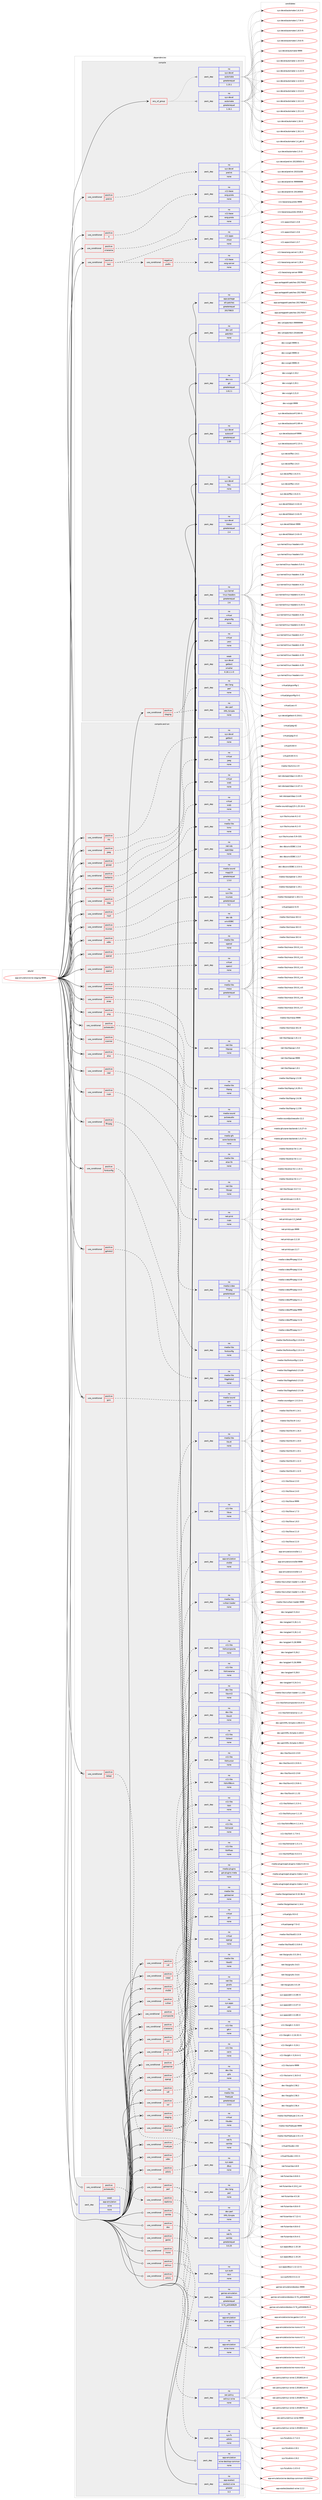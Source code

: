 digraph prolog {

# *************
# Graph options
# *************

newrank=true;
concentrate=true;
compound=true;
graph [rankdir=LR,fontname=Helvetica,fontsize=10,ranksep=1.5];#, ranksep=2.5, nodesep=0.2];
edge  [arrowhead=vee];
node  [fontname=Helvetica,fontsize=10];

# **********
# The ebuild
# **********

subgraph cluster_leftcol {
color=gray;
rank=same;
label=<<i>ebuild</i>>;
id [label="app-emulation/wine-staging-9999", color=red, width=4, href="../app-emulation/wine-staging-9999.svg"];
}

# ****************
# The dependencies
# ****************

subgraph cluster_midcol {
color=gray;
label=<<i>dependencies</i>>;
subgraph cluster_compile {
fillcolor="#eeeeee";
style=filled;
label=<<i>compile</i>>;
subgraph any19527 {
dependency1292167 [label=<<TABLE BORDER="0" CELLBORDER="1" CELLSPACING="0" CELLPADDING="4"><TR><TD CELLPADDING="10">any_of_group</TD></TR></TABLE>>, shape=none, color=red];subgraph pack920306 {
dependency1292168 [label=<<TABLE BORDER="0" CELLBORDER="1" CELLSPACING="0" CELLPADDING="4" WIDTH="220"><TR><TD ROWSPAN="6" CELLPADDING="30">pack_dep</TD></TR><TR><TD WIDTH="110">no</TD></TR><TR><TD>sys-devel</TD></TR><TR><TD>automake</TD></TR><TR><TD>greaterequal</TD></TR><TR><TD>1.16.1</TD></TR></TABLE>>, shape=none, color=blue];
}
dependency1292167:e -> dependency1292168:w [weight=20,style="dotted",arrowhead="oinv"];
subgraph pack920307 {
dependency1292169 [label=<<TABLE BORDER="0" CELLBORDER="1" CELLSPACING="0" CELLPADDING="4" WIDTH="220"><TR><TD ROWSPAN="6" CELLPADDING="30">pack_dep</TD></TR><TR><TD WIDTH="110">no</TD></TR><TR><TD>sys-devel</TD></TR><TR><TD>automake</TD></TR><TR><TD>greaterequal</TD></TR><TR><TD>1.15.1</TD></TR></TABLE>>, shape=none, color=blue];
}
dependency1292167:e -> dependency1292169:w [weight=20,style="dotted",arrowhead="oinv"];
}
id:e -> dependency1292167:w [weight=20,style="solid",arrowhead="vee"];
subgraph cond351796 {
dependency1292170 [label=<<TABLE BORDER="0" CELLBORDER="1" CELLSPACING="0" CELLPADDING="4"><TR><TD ROWSPAN="3" CELLPADDING="10">use_conditional</TD></TR><TR><TD>positive</TD></TR><TR><TD>X</TD></TR></TABLE>>, shape=none, color=red];
subgraph pack920308 {
dependency1292171 [label=<<TABLE BORDER="0" CELLBORDER="1" CELLSPACING="0" CELLPADDING="4" WIDTH="220"><TR><TD ROWSPAN="6" CELLPADDING="30">pack_dep</TD></TR><TR><TD WIDTH="110">no</TD></TR><TR><TD>x11-base</TD></TR><TR><TD>xorg-proto</TD></TR><TR><TD>none</TD></TR><TR><TD></TD></TR></TABLE>>, shape=none, color=blue];
}
dependency1292170:e -> dependency1292171:w [weight=20,style="dashed",arrowhead="vee"];
}
id:e -> dependency1292170:w [weight=20,style="solid",arrowhead="vee"];
subgraph cond351797 {
dependency1292172 [label=<<TABLE BORDER="0" CELLBORDER="1" CELLSPACING="0" CELLPADDING="4"><TR><TD ROWSPAN="3" CELLPADDING="10">use_conditional</TD></TR><TR><TD>positive</TD></TR><TR><TD>prelink</TD></TR></TABLE>>, shape=none, color=red];
subgraph pack920309 {
dependency1292173 [label=<<TABLE BORDER="0" CELLBORDER="1" CELLSPACING="0" CELLPADDING="4" WIDTH="220"><TR><TD ROWSPAN="6" CELLPADDING="30">pack_dep</TD></TR><TR><TD WIDTH="110">no</TD></TR><TR><TD>sys-devel</TD></TR><TR><TD>prelink</TD></TR><TR><TD>none</TD></TR><TR><TD></TD></TR></TABLE>>, shape=none, color=blue];
}
dependency1292172:e -> dependency1292173:w [weight=20,style="dashed",arrowhead="vee"];
}
id:e -> dependency1292172:w [weight=20,style="solid",arrowhead="vee"];
subgraph cond351798 {
dependency1292174 [label=<<TABLE BORDER="0" CELLBORDER="1" CELLSPACING="0" CELLPADDING="4"><TR><TD ROWSPAN="3" CELLPADDING="10">use_conditional</TD></TR><TR><TD>positive</TD></TR><TR><TD>staging</TD></TR></TABLE>>, shape=none, color=red];
subgraph pack920310 {
dependency1292175 [label=<<TABLE BORDER="0" CELLBORDER="1" CELLSPACING="0" CELLPADDING="4" WIDTH="220"><TR><TD ROWSPAN="6" CELLPADDING="30">pack_dep</TD></TR><TR><TD WIDTH="110">no</TD></TR><TR><TD>dev-lang</TD></TR><TR><TD>perl</TD></TR><TR><TD>none</TD></TR><TR><TD></TD></TR></TABLE>>, shape=none, color=blue];
}
dependency1292174:e -> dependency1292175:w [weight=20,style="dashed",arrowhead="vee"];
subgraph pack920311 {
dependency1292176 [label=<<TABLE BORDER="0" CELLBORDER="1" CELLSPACING="0" CELLPADDING="4" WIDTH="220"><TR><TD ROWSPAN="6" CELLPADDING="30">pack_dep</TD></TR><TR><TD WIDTH="110">no</TD></TR><TR><TD>dev-perl</TD></TR><TR><TD>XML-Simple</TD></TR><TR><TD>none</TD></TR><TR><TD></TD></TR></TABLE>>, shape=none, color=blue];
}
dependency1292174:e -> dependency1292176:w [weight=20,style="dashed",arrowhead="vee"];
}
id:e -> dependency1292174:w [weight=20,style="solid",arrowhead="vee"];
subgraph cond351799 {
dependency1292177 [label=<<TABLE BORDER="0" CELLBORDER="1" CELLSPACING="0" CELLPADDING="4"><TR><TD ROWSPAN="3" CELLPADDING="10">use_conditional</TD></TR><TR><TD>positive</TD></TR><TR><TD>test</TD></TR></TABLE>>, shape=none, color=red];
subgraph cond351800 {
dependency1292178 [label=<<TABLE BORDER="0" CELLBORDER="1" CELLSPACING="0" CELLPADDING="4"><TR><TD ROWSPAN="3" CELLPADDING="10">use_conditional</TD></TR><TR><TD>negative</TD></TR><TR><TD>prefix</TD></TR></TABLE>>, shape=none, color=red];
subgraph pack920312 {
dependency1292179 [label=<<TABLE BORDER="0" CELLBORDER="1" CELLSPACING="0" CELLPADDING="4" WIDTH="220"><TR><TD ROWSPAN="6" CELLPADDING="30">pack_dep</TD></TR><TR><TD WIDTH="110">no</TD></TR><TR><TD>x11-base</TD></TR><TR><TD>xorg-server</TD></TR><TR><TD>none</TD></TR><TR><TD></TD></TR></TABLE>>, shape=none, color=blue];
}
dependency1292178:e -> dependency1292179:w [weight=20,style="dashed",arrowhead="vee"];
}
dependency1292177:e -> dependency1292178:w [weight=20,style="dashed",arrowhead="vee"];
subgraph pack920313 {
dependency1292180 [label=<<TABLE BORDER="0" CELLBORDER="1" CELLSPACING="0" CELLPADDING="4" WIDTH="220"><TR><TD ROWSPAN="6" CELLPADDING="30">pack_dep</TD></TR><TR><TD WIDTH="110">no</TD></TR><TR><TD>x11-apps</TD></TR><TR><TD>xhost</TD></TR><TR><TD>none</TD></TR><TR><TD></TD></TR></TABLE>>, shape=none, color=blue];
}
dependency1292177:e -> dependency1292180:w [weight=20,style="dashed",arrowhead="vee"];
}
id:e -> dependency1292177:w [weight=20,style="solid",arrowhead="vee"];
subgraph cond351801 {
dependency1292181 [label=<<TABLE BORDER="0" CELLBORDER="1" CELLSPACING="0" CELLPADDING="4"><TR><TD ROWSPAN="3" CELLPADDING="10">use_conditional</TD></TR><TR><TD>positive</TD></TR><TR><TD>xinerama</TD></TR></TABLE>>, shape=none, color=red];
subgraph pack920314 {
dependency1292182 [label=<<TABLE BORDER="0" CELLBORDER="1" CELLSPACING="0" CELLPADDING="4" WIDTH="220"><TR><TD ROWSPAN="6" CELLPADDING="30">pack_dep</TD></TR><TR><TD WIDTH="110">no</TD></TR><TR><TD>x11-base</TD></TR><TR><TD>xorg-proto</TD></TR><TR><TD>none</TD></TR><TR><TD></TD></TR></TABLE>>, shape=none, color=blue];
}
dependency1292181:e -> dependency1292182:w [weight=20,style="dashed",arrowhead="vee"];
}
id:e -> dependency1292181:w [weight=20,style="solid",arrowhead="vee"];
subgraph pack920315 {
dependency1292183 [label=<<TABLE BORDER="0" CELLBORDER="1" CELLSPACING="0" CELLPADDING="4" WIDTH="220"><TR><TD ROWSPAN="6" CELLPADDING="30">pack_dep</TD></TR><TR><TD WIDTH="110">no</TD></TR><TR><TD>app-portage</TD></TR><TR><TD>elt-patches</TD></TR><TR><TD>greaterequal</TD></TR><TR><TD>20170815</TD></TR></TABLE>>, shape=none, color=blue];
}
id:e -> dependency1292183:w [weight=20,style="solid",arrowhead="vee"];
subgraph pack920316 {
dependency1292184 [label=<<TABLE BORDER="0" CELLBORDER="1" CELLSPACING="0" CELLPADDING="4" WIDTH="220"><TR><TD ROWSPAN="6" CELLPADDING="30">pack_dep</TD></TR><TR><TD WIDTH="110">no</TD></TR><TR><TD>dev-util</TD></TR><TR><TD>patchbin</TD></TR><TR><TD>none</TD></TR><TR><TD></TD></TR></TABLE>>, shape=none, color=blue];
}
id:e -> dependency1292184:w [weight=20,style="solid",arrowhead="vee"];
subgraph pack920317 {
dependency1292185 [label=<<TABLE BORDER="0" CELLBORDER="1" CELLSPACING="0" CELLPADDING="4" WIDTH="220"><TR><TD ROWSPAN="6" CELLPADDING="30">pack_dep</TD></TR><TR><TD WIDTH="110">no</TD></TR><TR><TD>dev-vcs</TD></TR><TR><TD>git</TD></TR><TR><TD>greaterequal</TD></TR><TR><TD>1.8.2.1</TD></TR></TABLE>>, shape=none, color=blue];
}
id:e -> dependency1292185:w [weight=20,style="solid",arrowhead="vee"];
subgraph pack920318 {
dependency1292186 [label=<<TABLE BORDER="0" CELLBORDER="1" CELLSPACING="0" CELLPADDING="4" WIDTH="220"><TR><TD ROWSPAN="6" CELLPADDING="30">pack_dep</TD></TR><TR><TD WIDTH="110">no</TD></TR><TR><TD>sys-devel</TD></TR><TR><TD>autoconf</TD></TR><TR><TD>greaterequal</TD></TR><TR><TD>2.69</TD></TR></TABLE>>, shape=none, color=blue];
}
id:e -> dependency1292186:w [weight=20,style="solid",arrowhead="vee"];
subgraph pack920319 {
dependency1292187 [label=<<TABLE BORDER="0" CELLBORDER="1" CELLSPACING="0" CELLPADDING="4" WIDTH="220"><TR><TD ROWSPAN="6" CELLPADDING="30">pack_dep</TD></TR><TR><TD WIDTH="110">no</TD></TR><TR><TD>sys-devel</TD></TR><TR><TD>flex</TD></TR><TR><TD>none</TD></TR><TR><TD></TD></TR></TABLE>>, shape=none, color=blue];
}
id:e -> dependency1292187:w [weight=20,style="solid",arrowhead="vee"];
subgraph pack920320 {
dependency1292188 [label=<<TABLE BORDER="0" CELLBORDER="1" CELLSPACING="0" CELLPADDING="4" WIDTH="220"><TR><TD ROWSPAN="6" CELLPADDING="30">pack_dep</TD></TR><TR><TD WIDTH="110">no</TD></TR><TR><TD>sys-devel</TD></TR><TR><TD>libtool</TD></TR><TR><TD>greaterequal</TD></TR><TR><TD>2.4</TD></TR></TABLE>>, shape=none, color=blue];
}
id:e -> dependency1292188:w [weight=20,style="solid",arrowhead="vee"];
subgraph pack920321 {
dependency1292189 [label=<<TABLE BORDER="0" CELLBORDER="1" CELLSPACING="0" CELLPADDING="4" WIDTH="220"><TR><TD ROWSPAN="6" CELLPADDING="30">pack_dep</TD></TR><TR><TD WIDTH="110">no</TD></TR><TR><TD>sys-kernel</TD></TR><TR><TD>linux-headers</TD></TR><TR><TD>greaterequal</TD></TR><TR><TD>2.6</TD></TR></TABLE>>, shape=none, color=blue];
}
id:e -> dependency1292189:w [weight=20,style="solid",arrowhead="vee"];
subgraph pack920322 {
dependency1292190 [label=<<TABLE BORDER="0" CELLBORDER="1" CELLSPACING="0" CELLPADDING="4" WIDTH="220"><TR><TD ROWSPAN="6" CELLPADDING="30">pack_dep</TD></TR><TR><TD WIDTH="110">no</TD></TR><TR><TD>virtual</TD></TR><TR><TD>pkgconfig</TD></TR><TR><TD>none</TD></TR><TR><TD></TD></TR></TABLE>>, shape=none, color=blue];
}
id:e -> dependency1292190:w [weight=20,style="solid",arrowhead="vee"];
subgraph pack920323 {
dependency1292191 [label=<<TABLE BORDER="0" CELLBORDER="1" CELLSPACING="0" CELLPADDING="4" WIDTH="220"><TR><TD ROWSPAN="6" CELLPADDING="30">pack_dep</TD></TR><TR><TD WIDTH="110">no</TD></TR><TR><TD>virtual</TD></TR><TR><TD>yacc</TD></TR><TR><TD>none</TD></TR><TR><TD></TD></TR></TABLE>>, shape=none, color=blue];
}
id:e -> dependency1292191:w [weight=20,style="solid",arrowhead="vee"];
subgraph pack920324 {
dependency1292192 [label=<<TABLE BORDER="0" CELLBORDER="1" CELLSPACING="0" CELLPADDING="4" WIDTH="220"><TR><TD ROWSPAN="6" CELLPADDING="30">pack_dep</TD></TR><TR><TD WIDTH="110">weak</TD></TR><TR><TD>sys-devel</TD></TR><TR><TD>gettext</TD></TR><TR><TD>smaller</TD></TR><TR><TD>0.18.1.1-r3</TD></TR></TABLE>>, shape=none, color=blue];
}
id:e -> dependency1292192:w [weight=20,style="solid",arrowhead="vee"];
}
subgraph cluster_compileandrun {
fillcolor="#eeeeee";
style=filled;
label=<<i>compile and run</i>>;
subgraph cond351802 {
dependency1292193 [label=<<TABLE BORDER="0" CELLBORDER="1" CELLSPACING="0" CELLPADDING="4"><TR><TD ROWSPAN="3" CELLPADDING="10">use_conditional</TD></TR><TR><TD>positive</TD></TR><TR><TD>X</TD></TR></TABLE>>, shape=none, color=red];
subgraph pack920325 {
dependency1292194 [label=<<TABLE BORDER="0" CELLBORDER="1" CELLSPACING="0" CELLPADDING="4" WIDTH="220"><TR><TD ROWSPAN="6" CELLPADDING="30">pack_dep</TD></TR><TR><TD WIDTH="110">no</TD></TR><TR><TD>x11-libs</TD></TR><TR><TD>libXcursor</TD></TR><TR><TD>none</TD></TR><TR><TD></TD></TR></TABLE>>, shape=none, color=blue];
}
dependency1292193:e -> dependency1292194:w [weight=20,style="dashed",arrowhead="vee"];
subgraph pack920326 {
dependency1292195 [label=<<TABLE BORDER="0" CELLBORDER="1" CELLSPACING="0" CELLPADDING="4" WIDTH="220"><TR><TD ROWSPAN="6" CELLPADDING="30">pack_dep</TD></TR><TR><TD WIDTH="110">no</TD></TR><TR><TD>x11-libs</TD></TR><TR><TD>libXext</TD></TR><TR><TD>none</TD></TR><TR><TD></TD></TR></TABLE>>, shape=none, color=blue];
}
dependency1292193:e -> dependency1292195:w [weight=20,style="dashed",arrowhead="vee"];
subgraph pack920327 {
dependency1292196 [label=<<TABLE BORDER="0" CELLBORDER="1" CELLSPACING="0" CELLPADDING="4" WIDTH="220"><TR><TD ROWSPAN="6" CELLPADDING="30">pack_dep</TD></TR><TR><TD WIDTH="110">no</TD></TR><TR><TD>x11-libs</TD></TR><TR><TD>libXfixes</TD></TR><TR><TD>none</TD></TR><TR><TD></TD></TR></TABLE>>, shape=none, color=blue];
}
dependency1292193:e -> dependency1292196:w [weight=20,style="dashed",arrowhead="vee"];
subgraph pack920328 {
dependency1292197 [label=<<TABLE BORDER="0" CELLBORDER="1" CELLSPACING="0" CELLPADDING="4" WIDTH="220"><TR><TD ROWSPAN="6" CELLPADDING="30">pack_dep</TD></TR><TR><TD WIDTH="110">no</TD></TR><TR><TD>x11-libs</TD></TR><TR><TD>libXrandr</TD></TR><TR><TD>none</TD></TR><TR><TD></TD></TR></TABLE>>, shape=none, color=blue];
}
dependency1292193:e -> dependency1292197:w [weight=20,style="dashed",arrowhead="vee"];
subgraph pack920329 {
dependency1292198 [label=<<TABLE BORDER="0" CELLBORDER="1" CELLSPACING="0" CELLPADDING="4" WIDTH="220"><TR><TD ROWSPAN="6" CELLPADDING="30">pack_dep</TD></TR><TR><TD WIDTH="110">no</TD></TR><TR><TD>x11-libs</TD></TR><TR><TD>libXi</TD></TR><TR><TD>none</TD></TR><TR><TD></TD></TR></TABLE>>, shape=none, color=blue];
}
dependency1292193:e -> dependency1292198:w [weight=20,style="dashed",arrowhead="vee"];
subgraph pack920330 {
dependency1292199 [label=<<TABLE BORDER="0" CELLBORDER="1" CELLSPACING="0" CELLPADDING="4" WIDTH="220"><TR><TD ROWSPAN="6" CELLPADDING="30">pack_dep</TD></TR><TR><TD WIDTH="110">no</TD></TR><TR><TD>x11-libs</TD></TR><TR><TD>libXxf86vm</TD></TR><TR><TD>none</TD></TR><TR><TD></TD></TR></TABLE>>, shape=none, color=blue];
}
dependency1292193:e -> dependency1292199:w [weight=20,style="dashed",arrowhead="vee"];
}
id:e -> dependency1292193:w [weight=20,style="solid",arrowhead="odotvee"];
subgraph cond351803 {
dependency1292200 [label=<<TABLE BORDER="0" CELLBORDER="1" CELLSPACING="0" CELLPADDING="4"><TR><TD ROWSPAN="3" CELLPADDING="10">use_conditional</TD></TR><TR><TD>positive</TD></TR><TR><TD>alsa</TD></TR></TABLE>>, shape=none, color=red];
subgraph pack920331 {
dependency1292201 [label=<<TABLE BORDER="0" CELLBORDER="1" CELLSPACING="0" CELLPADDING="4" WIDTH="220"><TR><TD ROWSPAN="6" CELLPADDING="30">pack_dep</TD></TR><TR><TD WIDTH="110">no</TD></TR><TR><TD>media-libs</TD></TR><TR><TD>alsa-lib</TD></TR><TR><TD>none</TD></TR><TR><TD></TD></TR></TABLE>>, shape=none, color=blue];
}
dependency1292200:e -> dependency1292201:w [weight=20,style="dashed",arrowhead="vee"];
}
id:e -> dependency1292200:w [weight=20,style="solid",arrowhead="odotvee"];
subgraph cond351804 {
dependency1292202 [label=<<TABLE BORDER="0" CELLBORDER="1" CELLSPACING="0" CELLPADDING="4"><TR><TD ROWSPAN="3" CELLPADDING="10">use_conditional</TD></TR><TR><TD>positive</TD></TR><TR><TD>capi</TD></TR></TABLE>>, shape=none, color=red];
subgraph pack920332 {
dependency1292203 [label=<<TABLE BORDER="0" CELLBORDER="1" CELLSPACING="0" CELLPADDING="4" WIDTH="220"><TR><TD ROWSPAN="6" CELLPADDING="30">pack_dep</TD></TR><TR><TD WIDTH="110">no</TD></TR><TR><TD>net-libs</TD></TR><TR><TD>libcapi</TD></TR><TR><TD>none</TD></TR><TR><TD></TD></TR></TABLE>>, shape=none, color=blue];
}
dependency1292202:e -> dependency1292203:w [weight=20,style="dashed",arrowhead="vee"];
}
id:e -> dependency1292202:w [weight=20,style="solid",arrowhead="odotvee"];
subgraph cond351805 {
dependency1292204 [label=<<TABLE BORDER="0" CELLBORDER="1" CELLSPACING="0" CELLPADDING="4"><TR><TD ROWSPAN="3" CELLPADDING="10">use_conditional</TD></TR><TR><TD>positive</TD></TR><TR><TD>cups</TD></TR></TABLE>>, shape=none, color=red];
subgraph pack920333 {
dependency1292205 [label=<<TABLE BORDER="0" CELLBORDER="1" CELLSPACING="0" CELLPADDING="4" WIDTH="220"><TR><TD ROWSPAN="6" CELLPADDING="30">pack_dep</TD></TR><TR><TD WIDTH="110">no</TD></TR><TR><TD>net-print</TD></TR><TR><TD>cups</TD></TR><TR><TD>none</TD></TR><TR><TD></TD></TR></TABLE>>, shape=none, color=blue];
}
dependency1292204:e -> dependency1292205:w [weight=20,style="dashed",arrowhead="vee"];
}
id:e -> dependency1292204:w [weight=20,style="solid",arrowhead="odotvee"];
subgraph cond351806 {
dependency1292206 [label=<<TABLE BORDER="0" CELLBORDER="1" CELLSPACING="0" CELLPADDING="4"><TR><TD ROWSPAN="3" CELLPADDING="10">use_conditional</TD></TR><TR><TD>positive</TD></TR><TR><TD>ffmpeg</TD></TR></TABLE>>, shape=none, color=red];
subgraph pack920334 {
dependency1292207 [label=<<TABLE BORDER="0" CELLBORDER="1" CELLSPACING="0" CELLPADDING="4" WIDTH="220"><TR><TD ROWSPAN="6" CELLPADDING="30">pack_dep</TD></TR><TR><TD WIDTH="110">no</TD></TR><TR><TD>media-video</TD></TR><TR><TD>ffmpeg</TD></TR><TR><TD>greaterequal</TD></TR><TR><TD>4</TD></TR></TABLE>>, shape=none, color=blue];
}
dependency1292206:e -> dependency1292207:w [weight=20,style="dashed",arrowhead="vee"];
}
id:e -> dependency1292206:w [weight=20,style="solid",arrowhead="odotvee"];
subgraph cond351807 {
dependency1292208 [label=<<TABLE BORDER="0" CELLBORDER="1" CELLSPACING="0" CELLPADDING="4"><TR><TD ROWSPAN="3" CELLPADDING="10">use_conditional</TD></TR><TR><TD>positive</TD></TR><TR><TD>fontconfig</TD></TR></TABLE>>, shape=none, color=red];
subgraph pack920335 {
dependency1292209 [label=<<TABLE BORDER="0" CELLBORDER="1" CELLSPACING="0" CELLPADDING="4" WIDTH="220"><TR><TD ROWSPAN="6" CELLPADDING="30">pack_dep</TD></TR><TR><TD WIDTH="110">no</TD></TR><TR><TD>media-libs</TD></TR><TR><TD>fontconfig</TD></TR><TR><TD>none</TD></TR><TR><TD></TD></TR></TABLE>>, shape=none, color=blue];
}
dependency1292208:e -> dependency1292209:w [weight=20,style="dashed",arrowhead="vee"];
}
id:e -> dependency1292208:w [weight=20,style="solid",arrowhead="odotvee"];
subgraph cond351808 {
dependency1292210 [label=<<TABLE BORDER="0" CELLBORDER="1" CELLSPACING="0" CELLPADDING="4"><TR><TD ROWSPAN="3" CELLPADDING="10">use_conditional</TD></TR><TR><TD>positive</TD></TR><TR><TD>gphoto2</TD></TR></TABLE>>, shape=none, color=red];
subgraph pack920336 {
dependency1292211 [label=<<TABLE BORDER="0" CELLBORDER="1" CELLSPACING="0" CELLPADDING="4" WIDTH="220"><TR><TD ROWSPAN="6" CELLPADDING="30">pack_dep</TD></TR><TR><TD WIDTH="110">no</TD></TR><TR><TD>media-libs</TD></TR><TR><TD>libgphoto2</TD></TR><TR><TD>none</TD></TR><TR><TD></TD></TR></TABLE>>, shape=none, color=blue];
}
dependency1292210:e -> dependency1292211:w [weight=20,style="dashed",arrowhead="vee"];
}
id:e -> dependency1292210:w [weight=20,style="solid",arrowhead="odotvee"];
subgraph cond351809 {
dependency1292212 [label=<<TABLE BORDER="0" CELLBORDER="1" CELLSPACING="0" CELLPADDING="4"><TR><TD ROWSPAN="3" CELLPADDING="10">use_conditional</TD></TR><TR><TD>positive</TD></TR><TR><TD>gsm</TD></TR></TABLE>>, shape=none, color=red];
subgraph pack920337 {
dependency1292213 [label=<<TABLE BORDER="0" CELLBORDER="1" CELLSPACING="0" CELLPADDING="4" WIDTH="220"><TR><TD ROWSPAN="6" CELLPADDING="30">pack_dep</TD></TR><TR><TD WIDTH="110">no</TD></TR><TR><TD>media-sound</TD></TR><TR><TD>gsm</TD></TR><TR><TD>none</TD></TR><TR><TD></TD></TR></TABLE>>, shape=none, color=blue];
}
dependency1292212:e -> dependency1292213:w [weight=20,style="dashed",arrowhead="vee"];
}
id:e -> dependency1292212:w [weight=20,style="solid",arrowhead="odotvee"];
subgraph cond351810 {
dependency1292214 [label=<<TABLE BORDER="0" CELLBORDER="1" CELLSPACING="0" CELLPADDING="4"><TR><TD ROWSPAN="3" CELLPADDING="10">use_conditional</TD></TR><TR><TD>positive</TD></TR><TR><TD>gssapi</TD></TR></TABLE>>, shape=none, color=red];
subgraph pack920338 {
dependency1292215 [label=<<TABLE BORDER="0" CELLBORDER="1" CELLSPACING="0" CELLPADDING="4" WIDTH="220"><TR><TD ROWSPAN="6" CELLPADDING="30">pack_dep</TD></TR><TR><TD WIDTH="110">no</TD></TR><TR><TD>virtual</TD></TR><TR><TD>krb5</TD></TR><TR><TD>none</TD></TR><TR><TD></TD></TR></TABLE>>, shape=none, color=blue];
}
dependency1292214:e -> dependency1292215:w [weight=20,style="dashed",arrowhead="vee"];
}
id:e -> dependency1292214:w [weight=20,style="solid",arrowhead="odotvee"];
subgraph cond351811 {
dependency1292216 [label=<<TABLE BORDER="0" CELLBORDER="1" CELLSPACING="0" CELLPADDING="4"><TR><TD ROWSPAN="3" CELLPADDING="10">use_conditional</TD></TR><TR><TD>positive</TD></TR><TR><TD>gstreamer</TD></TR></TABLE>>, shape=none, color=red];
subgraph pack920339 {
dependency1292217 [label=<<TABLE BORDER="0" CELLBORDER="1" CELLSPACING="0" CELLPADDING="4" WIDTH="220"><TR><TD ROWSPAN="6" CELLPADDING="30">pack_dep</TD></TR><TR><TD WIDTH="110">no</TD></TR><TR><TD>media-libs</TD></TR><TR><TD>gstreamer</TD></TR><TR><TD>none</TD></TR><TR><TD></TD></TR></TABLE>>, shape=none, color=blue];
}
dependency1292216:e -> dependency1292217:w [weight=20,style="dashed",arrowhead="vee"];
subgraph pack920340 {
dependency1292218 [label=<<TABLE BORDER="0" CELLBORDER="1" CELLSPACING="0" CELLPADDING="4" WIDTH="220"><TR><TD ROWSPAN="6" CELLPADDING="30">pack_dep</TD></TR><TR><TD WIDTH="110">no</TD></TR><TR><TD>media-plugins</TD></TR><TR><TD>gst-plugins-meta</TD></TR><TR><TD>none</TD></TR><TR><TD></TD></TR></TABLE>>, shape=none, color=blue];
}
dependency1292216:e -> dependency1292218:w [weight=20,style="dashed",arrowhead="vee"];
}
id:e -> dependency1292216:w [weight=20,style="solid",arrowhead="odotvee"];
subgraph cond351812 {
dependency1292219 [label=<<TABLE BORDER="0" CELLBORDER="1" CELLSPACING="0" CELLPADDING="4"><TR><TD ROWSPAN="3" CELLPADDING="10">use_conditional</TD></TR><TR><TD>positive</TD></TR><TR><TD>jpeg</TD></TR></TABLE>>, shape=none, color=red];
subgraph pack920341 {
dependency1292220 [label=<<TABLE BORDER="0" CELLBORDER="1" CELLSPACING="0" CELLPADDING="4" WIDTH="220"><TR><TD ROWSPAN="6" CELLPADDING="30">pack_dep</TD></TR><TR><TD WIDTH="110">no</TD></TR><TR><TD>virtual</TD></TR><TR><TD>jpeg</TD></TR><TR><TD>none</TD></TR><TR><TD></TD></TR></TABLE>>, shape=none, color=blue];
}
dependency1292219:e -> dependency1292220:w [weight=20,style="dashed",arrowhead="vee"];
}
id:e -> dependency1292219:w [weight=20,style="solid",arrowhead="odotvee"];
subgraph cond351813 {
dependency1292221 [label=<<TABLE BORDER="0" CELLBORDER="1" CELLSPACING="0" CELLPADDING="4"><TR><TD ROWSPAN="3" CELLPADDING="10">use_conditional</TD></TR><TR><TD>positive</TD></TR><TR><TD>kerberos</TD></TR></TABLE>>, shape=none, color=red];
subgraph pack920342 {
dependency1292222 [label=<<TABLE BORDER="0" CELLBORDER="1" CELLSPACING="0" CELLPADDING="4" WIDTH="220"><TR><TD ROWSPAN="6" CELLPADDING="30">pack_dep</TD></TR><TR><TD WIDTH="110">no</TD></TR><TR><TD>virtual</TD></TR><TR><TD>krb5</TD></TR><TR><TD>none</TD></TR><TR><TD></TD></TR></TABLE>>, shape=none, color=blue];
}
dependency1292221:e -> dependency1292222:w [weight=20,style="dashed",arrowhead="vee"];
}
id:e -> dependency1292221:w [weight=20,style="solid",arrowhead="odotvee"];
subgraph cond351814 {
dependency1292223 [label=<<TABLE BORDER="0" CELLBORDER="1" CELLSPACING="0" CELLPADDING="4"><TR><TD ROWSPAN="3" CELLPADDING="10">use_conditional</TD></TR><TR><TD>positive</TD></TR><TR><TD>lcms</TD></TR></TABLE>>, shape=none, color=red];
subgraph pack920343 {
dependency1292224 [label=<<TABLE BORDER="0" CELLBORDER="1" CELLSPACING="0" CELLPADDING="4" WIDTH="220"><TR><TD ROWSPAN="6" CELLPADDING="30">pack_dep</TD></TR><TR><TD WIDTH="110">no</TD></TR><TR><TD>media-libs</TD></TR><TR><TD>lcms</TD></TR><TR><TD>none</TD></TR><TR><TD></TD></TR></TABLE>>, shape=none, color=blue];
}
dependency1292223:e -> dependency1292224:w [weight=20,style="dashed",arrowhead="vee"];
}
id:e -> dependency1292223:w [weight=20,style="solid",arrowhead="odotvee"];
subgraph cond351815 {
dependency1292225 [label=<<TABLE BORDER="0" CELLBORDER="1" CELLSPACING="0" CELLPADDING="4"><TR><TD ROWSPAN="3" CELLPADDING="10">use_conditional</TD></TR><TR><TD>positive</TD></TR><TR><TD>ldap</TD></TR></TABLE>>, shape=none, color=red];
subgraph pack920344 {
dependency1292226 [label=<<TABLE BORDER="0" CELLBORDER="1" CELLSPACING="0" CELLPADDING="4" WIDTH="220"><TR><TD ROWSPAN="6" CELLPADDING="30">pack_dep</TD></TR><TR><TD WIDTH="110">no</TD></TR><TR><TD>net-nds</TD></TR><TR><TD>openldap</TD></TR><TR><TD>none</TD></TR><TR><TD></TD></TR></TABLE>>, shape=none, color=blue];
}
dependency1292225:e -> dependency1292226:w [weight=20,style="dashed",arrowhead="vee"];
}
id:e -> dependency1292225:w [weight=20,style="solid",arrowhead="odotvee"];
subgraph cond351816 {
dependency1292227 [label=<<TABLE BORDER="0" CELLBORDER="1" CELLSPACING="0" CELLPADDING="4"><TR><TD ROWSPAN="3" CELLPADDING="10">use_conditional</TD></TR><TR><TD>positive</TD></TR><TR><TD>mp3</TD></TR></TABLE>>, shape=none, color=red];
subgraph pack920345 {
dependency1292228 [label=<<TABLE BORDER="0" CELLBORDER="1" CELLSPACING="0" CELLPADDING="4" WIDTH="220"><TR><TD ROWSPAN="6" CELLPADDING="30">pack_dep</TD></TR><TR><TD WIDTH="110">no</TD></TR><TR><TD>media-sound</TD></TR><TR><TD>mpg123</TD></TR><TR><TD>greaterequal</TD></TR><TR><TD>1.5.0</TD></TR></TABLE>>, shape=none, color=blue];
}
dependency1292227:e -> dependency1292228:w [weight=20,style="dashed",arrowhead="vee"];
}
id:e -> dependency1292227:w [weight=20,style="solid",arrowhead="odotvee"];
subgraph cond351817 {
dependency1292229 [label=<<TABLE BORDER="0" CELLBORDER="1" CELLSPACING="0" CELLPADDING="4"><TR><TD ROWSPAN="3" CELLPADDING="10">use_conditional</TD></TR><TR><TD>positive</TD></TR><TR><TD>ncurses</TD></TR></TABLE>>, shape=none, color=red];
subgraph pack920346 {
dependency1292230 [label=<<TABLE BORDER="0" CELLBORDER="1" CELLSPACING="0" CELLPADDING="4" WIDTH="220"><TR><TD ROWSPAN="6" CELLPADDING="30">pack_dep</TD></TR><TR><TD WIDTH="110">no</TD></TR><TR><TD>sys-libs</TD></TR><TR><TD>ncurses</TD></TR><TR><TD>greaterequal</TD></TR><TR><TD>5.2</TD></TR></TABLE>>, shape=none, color=blue];
}
dependency1292229:e -> dependency1292230:w [weight=20,style="dashed",arrowhead="vee"];
}
id:e -> dependency1292229:w [weight=20,style="solid",arrowhead="odotvee"];
subgraph cond351818 {
dependency1292231 [label=<<TABLE BORDER="0" CELLBORDER="1" CELLSPACING="0" CELLPADDING="4"><TR><TD ROWSPAN="3" CELLPADDING="10">use_conditional</TD></TR><TR><TD>positive</TD></TR><TR><TD>netapi</TD></TR></TABLE>>, shape=none, color=red];
subgraph pack920347 {
dependency1292232 [label=<<TABLE BORDER="0" CELLBORDER="1" CELLSPACING="0" CELLPADDING="4" WIDTH="220"><TR><TD ROWSPAN="6" CELLPADDING="30">pack_dep</TD></TR><TR><TD WIDTH="110">no</TD></TR><TR><TD>net-fs</TD></TR><TR><TD>samba</TD></TR><TR><TD>none</TD></TR><TR><TD></TD></TR></TABLE>>, shape=none, color=blue];
}
dependency1292231:e -> dependency1292232:w [weight=20,style="dashed",arrowhead="vee"];
}
id:e -> dependency1292231:w [weight=20,style="solid",arrowhead="odotvee"];
subgraph cond351819 {
dependency1292233 [label=<<TABLE BORDER="0" CELLBORDER="1" CELLSPACING="0" CELLPADDING="4"><TR><TD ROWSPAN="3" CELLPADDING="10">use_conditional</TD></TR><TR><TD>positive</TD></TR><TR><TD>nls</TD></TR></TABLE>>, shape=none, color=red];
subgraph pack920348 {
dependency1292234 [label=<<TABLE BORDER="0" CELLBORDER="1" CELLSPACING="0" CELLPADDING="4" WIDTH="220"><TR><TD ROWSPAN="6" CELLPADDING="30">pack_dep</TD></TR><TR><TD WIDTH="110">no</TD></TR><TR><TD>sys-devel</TD></TR><TR><TD>gettext</TD></TR><TR><TD>none</TD></TR><TR><TD></TD></TR></TABLE>>, shape=none, color=blue];
}
dependency1292233:e -> dependency1292234:w [weight=20,style="dashed",arrowhead="vee"];
}
id:e -> dependency1292233:w [weight=20,style="solid",arrowhead="odotvee"];
subgraph cond351820 {
dependency1292235 [label=<<TABLE BORDER="0" CELLBORDER="1" CELLSPACING="0" CELLPADDING="4"><TR><TD ROWSPAN="3" CELLPADDING="10">use_conditional</TD></TR><TR><TD>positive</TD></TR><TR><TD>odbc</TD></TR></TABLE>>, shape=none, color=red];
subgraph pack920349 {
dependency1292236 [label=<<TABLE BORDER="0" CELLBORDER="1" CELLSPACING="0" CELLPADDING="4" WIDTH="220"><TR><TD ROWSPAN="6" CELLPADDING="30">pack_dep</TD></TR><TR><TD WIDTH="110">no</TD></TR><TR><TD>dev-db</TD></TR><TR><TD>unixODBC</TD></TR><TR><TD>none</TD></TR><TR><TD></TD></TR></TABLE>>, shape=none, color=blue];
}
dependency1292235:e -> dependency1292236:w [weight=20,style="dashed",arrowhead="vee"];
}
id:e -> dependency1292235:w [weight=20,style="solid",arrowhead="odotvee"];
subgraph cond351821 {
dependency1292237 [label=<<TABLE BORDER="0" CELLBORDER="1" CELLSPACING="0" CELLPADDING="4"><TR><TD ROWSPAN="3" CELLPADDING="10">use_conditional</TD></TR><TR><TD>positive</TD></TR><TR><TD>openal</TD></TR></TABLE>>, shape=none, color=red];
subgraph pack920350 {
dependency1292238 [label=<<TABLE BORDER="0" CELLBORDER="1" CELLSPACING="0" CELLPADDING="4" WIDTH="220"><TR><TD ROWSPAN="6" CELLPADDING="30">pack_dep</TD></TR><TR><TD WIDTH="110">no</TD></TR><TR><TD>media-libs</TD></TR><TR><TD>openal</TD></TR><TR><TD>none</TD></TR><TR><TD></TD></TR></TABLE>>, shape=none, color=blue];
}
dependency1292237:e -> dependency1292238:w [weight=20,style="dashed",arrowhead="vee"];
}
id:e -> dependency1292237:w [weight=20,style="solid",arrowhead="odotvee"];
subgraph cond351822 {
dependency1292239 [label=<<TABLE BORDER="0" CELLBORDER="1" CELLSPACING="0" CELLPADDING="4"><TR><TD ROWSPAN="3" CELLPADDING="10">use_conditional</TD></TR><TR><TD>positive</TD></TR><TR><TD>opencl</TD></TR></TABLE>>, shape=none, color=red];
subgraph pack920351 {
dependency1292240 [label=<<TABLE BORDER="0" CELLBORDER="1" CELLSPACING="0" CELLPADDING="4" WIDTH="220"><TR><TD ROWSPAN="6" CELLPADDING="30">pack_dep</TD></TR><TR><TD WIDTH="110">no</TD></TR><TR><TD>virtual</TD></TR><TR><TD>opencl</TD></TR><TR><TD>none</TD></TR><TR><TD></TD></TR></TABLE>>, shape=none, color=blue];
}
dependency1292239:e -> dependency1292240:w [weight=20,style="dashed",arrowhead="vee"];
}
id:e -> dependency1292239:w [weight=20,style="solid",arrowhead="odotvee"];
subgraph cond351823 {
dependency1292241 [label=<<TABLE BORDER="0" CELLBORDER="1" CELLSPACING="0" CELLPADDING="4"><TR><TD ROWSPAN="3" CELLPADDING="10">use_conditional</TD></TR><TR><TD>positive</TD></TR><TR><TD>opengl</TD></TR></TABLE>>, shape=none, color=red];
subgraph pack920352 {
dependency1292242 [label=<<TABLE BORDER="0" CELLBORDER="1" CELLSPACING="0" CELLPADDING="4" WIDTH="220"><TR><TD ROWSPAN="6" CELLPADDING="30">pack_dep</TD></TR><TR><TD WIDTH="110">no</TD></TR><TR><TD>virtual</TD></TR><TR><TD>glu</TD></TR><TR><TD>none</TD></TR><TR><TD></TD></TR></TABLE>>, shape=none, color=blue];
}
dependency1292241:e -> dependency1292242:w [weight=20,style="dashed",arrowhead="vee"];
subgraph pack920353 {
dependency1292243 [label=<<TABLE BORDER="0" CELLBORDER="1" CELLSPACING="0" CELLPADDING="4" WIDTH="220"><TR><TD ROWSPAN="6" CELLPADDING="30">pack_dep</TD></TR><TR><TD WIDTH="110">no</TD></TR><TR><TD>virtual</TD></TR><TR><TD>opengl</TD></TR><TR><TD>none</TD></TR><TR><TD></TD></TR></TABLE>>, shape=none, color=blue];
}
dependency1292241:e -> dependency1292243:w [weight=20,style="dashed",arrowhead="vee"];
}
id:e -> dependency1292241:w [weight=20,style="solid",arrowhead="odotvee"];
subgraph cond351824 {
dependency1292244 [label=<<TABLE BORDER="0" CELLBORDER="1" CELLSPACING="0" CELLPADDING="4"><TR><TD ROWSPAN="3" CELLPADDING="10">use_conditional</TD></TR><TR><TD>positive</TD></TR><TR><TD>osmesa</TD></TR></TABLE>>, shape=none, color=red];
subgraph pack920354 {
dependency1292245 [label=<<TABLE BORDER="0" CELLBORDER="1" CELLSPACING="0" CELLPADDING="4" WIDTH="220"><TR><TD ROWSPAN="6" CELLPADDING="30">pack_dep</TD></TR><TR><TD WIDTH="110">no</TD></TR><TR><TD>media-libs</TD></TR><TR><TD>mesa</TD></TR><TR><TD>greaterequal</TD></TR><TR><TD>13</TD></TR></TABLE>>, shape=none, color=blue];
}
dependency1292244:e -> dependency1292245:w [weight=20,style="dashed",arrowhead="vee"];
}
id:e -> dependency1292244:w [weight=20,style="solid",arrowhead="odotvee"];
subgraph cond351825 {
dependency1292246 [label=<<TABLE BORDER="0" CELLBORDER="1" CELLSPACING="0" CELLPADDING="4"><TR><TD ROWSPAN="3" CELLPADDING="10">use_conditional</TD></TR><TR><TD>positive</TD></TR><TR><TD>pcap</TD></TR></TABLE>>, shape=none, color=red];
subgraph pack920355 {
dependency1292247 [label=<<TABLE BORDER="0" CELLBORDER="1" CELLSPACING="0" CELLPADDING="4" WIDTH="220"><TR><TD ROWSPAN="6" CELLPADDING="30">pack_dep</TD></TR><TR><TD WIDTH="110">no</TD></TR><TR><TD>net-libs</TD></TR><TR><TD>libpcap</TD></TR><TR><TD>none</TD></TR><TR><TD></TD></TR></TABLE>>, shape=none, color=blue];
}
dependency1292246:e -> dependency1292247:w [weight=20,style="dashed",arrowhead="vee"];
}
id:e -> dependency1292246:w [weight=20,style="solid",arrowhead="odotvee"];
subgraph cond351826 {
dependency1292248 [label=<<TABLE BORDER="0" CELLBORDER="1" CELLSPACING="0" CELLPADDING="4"><TR><TD ROWSPAN="3" CELLPADDING="10">use_conditional</TD></TR><TR><TD>positive</TD></TR><TR><TD>png</TD></TR></TABLE>>, shape=none, color=red];
subgraph pack920356 {
dependency1292249 [label=<<TABLE BORDER="0" CELLBORDER="1" CELLSPACING="0" CELLPADDING="4" WIDTH="220"><TR><TD ROWSPAN="6" CELLPADDING="30">pack_dep</TD></TR><TR><TD WIDTH="110">no</TD></TR><TR><TD>media-libs</TD></TR><TR><TD>libpng</TD></TR><TR><TD>none</TD></TR><TR><TD></TD></TR></TABLE>>, shape=none, color=blue];
}
dependency1292248:e -> dependency1292249:w [weight=20,style="dashed",arrowhead="vee"];
}
id:e -> dependency1292248:w [weight=20,style="solid",arrowhead="odotvee"];
subgraph cond351827 {
dependency1292250 [label=<<TABLE BORDER="0" CELLBORDER="1" CELLSPACING="0" CELLPADDING="4"><TR><TD ROWSPAN="3" CELLPADDING="10">use_conditional</TD></TR><TR><TD>positive</TD></TR><TR><TD>pulseaudio</TD></TR></TABLE>>, shape=none, color=red];
subgraph pack920357 {
dependency1292251 [label=<<TABLE BORDER="0" CELLBORDER="1" CELLSPACING="0" CELLPADDING="4" WIDTH="220"><TR><TD ROWSPAN="6" CELLPADDING="30">pack_dep</TD></TR><TR><TD WIDTH="110">no</TD></TR><TR><TD>media-sound</TD></TR><TR><TD>pulseaudio</TD></TR><TR><TD>none</TD></TR><TR><TD></TD></TR></TABLE>>, shape=none, color=blue];
}
dependency1292250:e -> dependency1292251:w [weight=20,style="dashed",arrowhead="vee"];
}
id:e -> dependency1292250:w [weight=20,style="solid",arrowhead="odotvee"];
subgraph cond351828 {
dependency1292252 [label=<<TABLE BORDER="0" CELLBORDER="1" CELLSPACING="0" CELLPADDING="4"><TR><TD ROWSPAN="3" CELLPADDING="10">use_conditional</TD></TR><TR><TD>positive</TD></TR><TR><TD>scanner</TD></TR></TABLE>>, shape=none, color=red];
subgraph pack920358 {
dependency1292253 [label=<<TABLE BORDER="0" CELLBORDER="1" CELLSPACING="0" CELLPADDING="4" WIDTH="220"><TR><TD ROWSPAN="6" CELLPADDING="30">pack_dep</TD></TR><TR><TD WIDTH="110">no</TD></TR><TR><TD>media-gfx</TD></TR><TR><TD>sane-backends</TD></TR><TR><TD>none</TD></TR><TR><TD></TD></TR></TABLE>>, shape=none, color=blue];
}
dependency1292252:e -> dependency1292253:w [weight=20,style="dashed",arrowhead="vee"];
}
id:e -> dependency1292252:w [weight=20,style="solid",arrowhead="odotvee"];
subgraph cond351829 {
dependency1292254 [label=<<TABLE BORDER="0" CELLBORDER="1" CELLSPACING="0" CELLPADDING="4"><TR><TD ROWSPAN="3" CELLPADDING="10">use_conditional</TD></TR><TR><TD>positive</TD></TR><TR><TD>sdl</TD></TR></TABLE>>, shape=none, color=red];
subgraph pack920359 {
dependency1292255 [label=<<TABLE BORDER="0" CELLBORDER="1" CELLSPACING="0" CELLPADDING="4" WIDTH="220"><TR><TD ROWSPAN="6" CELLPADDING="30">pack_dep</TD></TR><TR><TD WIDTH="110">no</TD></TR><TR><TD>media-libs</TD></TR><TR><TD>libsdl2</TD></TR><TR><TD>none</TD></TR><TR><TD></TD></TR></TABLE>>, shape=none, color=blue];
}
dependency1292254:e -> dependency1292255:w [weight=20,style="dashed",arrowhead="vee"];
}
id:e -> dependency1292254:w [weight=20,style="solid",arrowhead="odotvee"];
subgraph cond351830 {
dependency1292256 [label=<<TABLE BORDER="0" CELLBORDER="1" CELLSPACING="0" CELLPADDING="4"><TR><TD ROWSPAN="3" CELLPADDING="10">use_conditional</TD></TR><TR><TD>positive</TD></TR><TR><TD>ssl</TD></TR></TABLE>>, shape=none, color=red];
subgraph pack920360 {
dependency1292257 [label=<<TABLE BORDER="0" CELLBORDER="1" CELLSPACING="0" CELLPADDING="4" WIDTH="220"><TR><TD ROWSPAN="6" CELLPADDING="30">pack_dep</TD></TR><TR><TD WIDTH="110">no</TD></TR><TR><TD>net-libs</TD></TR><TR><TD>gnutls</TD></TR><TR><TD>none</TD></TR><TR><TD></TD></TR></TABLE>>, shape=none, color=blue];
}
dependency1292256:e -> dependency1292257:w [weight=20,style="dashed",arrowhead="vee"];
}
id:e -> dependency1292256:w [weight=20,style="solid",arrowhead="odotvee"];
subgraph cond351831 {
dependency1292258 [label=<<TABLE BORDER="0" CELLBORDER="1" CELLSPACING="0" CELLPADDING="4"><TR><TD ROWSPAN="3" CELLPADDING="10">use_conditional</TD></TR><TR><TD>positive</TD></TR><TR><TD>staging</TD></TR></TABLE>>, shape=none, color=red];
subgraph pack920361 {
dependency1292259 [label=<<TABLE BORDER="0" CELLBORDER="1" CELLSPACING="0" CELLPADDING="4" WIDTH="220"><TR><TD ROWSPAN="6" CELLPADDING="30">pack_dep</TD></TR><TR><TD WIDTH="110">no</TD></TR><TR><TD>sys-apps</TD></TR><TR><TD>attr</TD></TR><TR><TD>none</TD></TR><TR><TD></TD></TR></TABLE>>, shape=none, color=blue];
}
dependency1292258:e -> dependency1292259:w [weight=20,style="dashed",arrowhead="vee"];
}
id:e -> dependency1292258:w [weight=20,style="solid",arrowhead="odotvee"];
subgraph cond351832 {
dependency1292260 [label=<<TABLE BORDER="0" CELLBORDER="1" CELLSPACING="0" CELLPADDING="4"><TR><TD ROWSPAN="3" CELLPADDING="10">use_conditional</TD></TR><TR><TD>positive</TD></TR><TR><TD>themes</TD></TR></TABLE>>, shape=none, color=red];
subgraph pack920362 {
dependency1292261 [label=<<TABLE BORDER="0" CELLBORDER="1" CELLSPACING="0" CELLPADDING="4" WIDTH="220"><TR><TD ROWSPAN="6" CELLPADDING="30">pack_dep</TD></TR><TR><TD WIDTH="110">no</TD></TR><TR><TD>dev-libs</TD></TR><TR><TD>glib</TD></TR><TR><TD>none</TD></TR><TR><TD></TD></TR></TABLE>>, shape=none, color=blue];
}
dependency1292260:e -> dependency1292261:w [weight=20,style="dashed",arrowhead="vee"];
subgraph pack920363 {
dependency1292262 [label=<<TABLE BORDER="0" CELLBORDER="1" CELLSPACING="0" CELLPADDING="4" WIDTH="220"><TR><TD ROWSPAN="6" CELLPADDING="30">pack_dep</TD></TR><TR><TD WIDTH="110">no</TD></TR><TR><TD>x11-libs</TD></TR><TR><TD>cairo</TD></TR><TR><TD>none</TD></TR><TR><TD></TD></TR></TABLE>>, shape=none, color=blue];
}
dependency1292260:e -> dependency1292262:w [weight=20,style="dashed",arrowhead="vee"];
subgraph pack920364 {
dependency1292263 [label=<<TABLE BORDER="0" CELLBORDER="1" CELLSPACING="0" CELLPADDING="4" WIDTH="220"><TR><TD ROWSPAN="6" CELLPADDING="30">pack_dep</TD></TR><TR><TD WIDTH="110">no</TD></TR><TR><TD>x11-libs</TD></TR><TR><TD>gtk+</TD></TR><TR><TD>none</TD></TR><TR><TD></TD></TR></TABLE>>, shape=none, color=blue];
}
dependency1292260:e -> dependency1292263:w [weight=20,style="dashed",arrowhead="vee"];
}
id:e -> dependency1292260:w [weight=20,style="solid",arrowhead="odotvee"];
subgraph cond351833 {
dependency1292264 [label=<<TABLE BORDER="0" CELLBORDER="1" CELLSPACING="0" CELLPADDING="4"><TR><TD ROWSPAN="3" CELLPADDING="10">use_conditional</TD></TR><TR><TD>positive</TD></TR><TR><TD>truetype</TD></TR></TABLE>>, shape=none, color=red];
subgraph pack920365 {
dependency1292265 [label=<<TABLE BORDER="0" CELLBORDER="1" CELLSPACING="0" CELLPADDING="4" WIDTH="220"><TR><TD ROWSPAN="6" CELLPADDING="30">pack_dep</TD></TR><TR><TD WIDTH="110">no</TD></TR><TR><TD>media-libs</TD></TR><TR><TD>freetype</TD></TR><TR><TD>greaterequal</TD></TR><TR><TD>2.0.0</TD></TR></TABLE>>, shape=none, color=blue];
}
dependency1292264:e -> dependency1292265:w [weight=20,style="dashed",arrowhead="vee"];
}
id:e -> dependency1292264:w [weight=20,style="solid",arrowhead="odotvee"];
subgraph cond351834 {
dependency1292266 [label=<<TABLE BORDER="0" CELLBORDER="1" CELLSPACING="0" CELLPADDING="4"><TR><TD ROWSPAN="3" CELLPADDING="10">use_conditional</TD></TR><TR><TD>positive</TD></TR><TR><TD>udev</TD></TR></TABLE>>, shape=none, color=red];
subgraph pack920366 {
dependency1292267 [label=<<TABLE BORDER="0" CELLBORDER="1" CELLSPACING="0" CELLPADDING="4" WIDTH="220"><TR><TD ROWSPAN="6" CELLPADDING="30">pack_dep</TD></TR><TR><TD WIDTH="110">no</TD></TR><TR><TD>virtual</TD></TR><TR><TD>libudev</TD></TR><TR><TD>none</TD></TR><TR><TD></TD></TR></TABLE>>, shape=none, color=blue];
}
dependency1292266:e -> dependency1292267:w [weight=20,style="dashed",arrowhead="vee"];
}
id:e -> dependency1292266:w [weight=20,style="solid",arrowhead="odotvee"];
subgraph cond351835 {
dependency1292268 [label=<<TABLE BORDER="0" CELLBORDER="1" CELLSPACING="0" CELLPADDING="4"><TR><TD ROWSPAN="3" CELLPADDING="10">use_conditional</TD></TR><TR><TD>positive</TD></TR><TR><TD>udisks</TD></TR></TABLE>>, shape=none, color=red];
subgraph pack920367 {
dependency1292269 [label=<<TABLE BORDER="0" CELLBORDER="1" CELLSPACING="0" CELLPADDING="4" WIDTH="220"><TR><TD ROWSPAN="6" CELLPADDING="30">pack_dep</TD></TR><TR><TD WIDTH="110">no</TD></TR><TR><TD>sys-apps</TD></TR><TR><TD>dbus</TD></TR><TR><TD>none</TD></TR><TR><TD></TD></TR></TABLE>>, shape=none, color=blue];
}
dependency1292268:e -> dependency1292269:w [weight=20,style="dashed",arrowhead="vee"];
}
id:e -> dependency1292268:w [weight=20,style="solid",arrowhead="odotvee"];
subgraph cond351836 {
dependency1292270 [label=<<TABLE BORDER="0" CELLBORDER="1" CELLSPACING="0" CELLPADDING="4"><TR><TD ROWSPAN="3" CELLPADDING="10">use_conditional</TD></TR><TR><TD>positive</TD></TR><TR><TD>v4l</TD></TR></TABLE>>, shape=none, color=red];
subgraph pack920368 {
dependency1292271 [label=<<TABLE BORDER="0" CELLBORDER="1" CELLSPACING="0" CELLPADDING="4" WIDTH="220"><TR><TD ROWSPAN="6" CELLPADDING="30">pack_dep</TD></TR><TR><TD WIDTH="110">no</TD></TR><TR><TD>media-libs</TD></TR><TR><TD>libv4l</TD></TR><TR><TD>none</TD></TR><TR><TD></TD></TR></TABLE>>, shape=none, color=blue];
}
dependency1292270:e -> dependency1292271:w [weight=20,style="dashed",arrowhead="vee"];
}
id:e -> dependency1292270:w [weight=20,style="solid",arrowhead="odotvee"];
subgraph cond351837 {
dependency1292272 [label=<<TABLE BORDER="0" CELLBORDER="1" CELLSPACING="0" CELLPADDING="4"><TR><TD ROWSPAN="3" CELLPADDING="10">use_conditional</TD></TR><TR><TD>positive</TD></TR><TR><TD>vaapi</TD></TR></TABLE>>, shape=none, color=red];
subgraph pack920369 {
dependency1292273 [label=<<TABLE BORDER="0" CELLBORDER="1" CELLSPACING="0" CELLPADDING="4" WIDTH="220"><TR><TD ROWSPAN="6" CELLPADDING="30">pack_dep</TD></TR><TR><TD WIDTH="110">no</TD></TR><TR><TD>x11-libs</TD></TR><TR><TD>libva</TD></TR><TR><TD>none</TD></TR><TR><TD></TD></TR></TABLE>>, shape=none, color=blue];
}
dependency1292272:e -> dependency1292273:w [weight=20,style="dashed",arrowhead="vee"];
}
id:e -> dependency1292272:w [weight=20,style="solid",arrowhead="odotvee"];
subgraph cond351838 {
dependency1292274 [label=<<TABLE BORDER="0" CELLBORDER="1" CELLSPACING="0" CELLPADDING="4"><TR><TD ROWSPAN="3" CELLPADDING="10">use_conditional</TD></TR><TR><TD>positive</TD></TR><TR><TD>vkd3d</TD></TR></TABLE>>, shape=none, color=red];
subgraph pack920370 {
dependency1292275 [label=<<TABLE BORDER="0" CELLBORDER="1" CELLSPACING="0" CELLPADDING="4" WIDTH="220"><TR><TD ROWSPAN="6" CELLPADDING="30">pack_dep</TD></TR><TR><TD WIDTH="110">no</TD></TR><TR><TD>app-emulation</TD></TR><TR><TD>vkd3d</TD></TR><TR><TD>none</TD></TR><TR><TD></TD></TR></TABLE>>, shape=none, color=blue];
}
dependency1292274:e -> dependency1292275:w [weight=20,style="dashed",arrowhead="vee"];
}
id:e -> dependency1292274:w [weight=20,style="solid",arrowhead="odotvee"];
subgraph cond351839 {
dependency1292276 [label=<<TABLE BORDER="0" CELLBORDER="1" CELLSPACING="0" CELLPADDING="4"><TR><TD ROWSPAN="3" CELLPADDING="10">use_conditional</TD></TR><TR><TD>positive</TD></TR><TR><TD>vulkan</TD></TR></TABLE>>, shape=none, color=red];
subgraph pack920371 {
dependency1292277 [label=<<TABLE BORDER="0" CELLBORDER="1" CELLSPACING="0" CELLPADDING="4" WIDTH="220"><TR><TD ROWSPAN="6" CELLPADDING="30">pack_dep</TD></TR><TR><TD WIDTH="110">no</TD></TR><TR><TD>media-libs</TD></TR><TR><TD>vulkan-loader</TD></TR><TR><TD>none</TD></TR><TR><TD></TD></TR></TABLE>>, shape=none, color=blue];
}
dependency1292276:e -> dependency1292277:w [weight=20,style="dashed",arrowhead="vee"];
}
id:e -> dependency1292276:w [weight=20,style="solid",arrowhead="odotvee"];
subgraph cond351840 {
dependency1292278 [label=<<TABLE BORDER="0" CELLBORDER="1" CELLSPACING="0" CELLPADDING="4"><TR><TD ROWSPAN="3" CELLPADDING="10">use_conditional</TD></TR><TR><TD>positive</TD></TR><TR><TD>xcomposite</TD></TR></TABLE>>, shape=none, color=red];
subgraph pack920372 {
dependency1292279 [label=<<TABLE BORDER="0" CELLBORDER="1" CELLSPACING="0" CELLPADDING="4" WIDTH="220"><TR><TD ROWSPAN="6" CELLPADDING="30">pack_dep</TD></TR><TR><TD WIDTH="110">no</TD></TR><TR><TD>x11-libs</TD></TR><TR><TD>libXcomposite</TD></TR><TR><TD>none</TD></TR><TR><TD></TD></TR></TABLE>>, shape=none, color=blue];
}
dependency1292278:e -> dependency1292279:w [weight=20,style="dashed",arrowhead="vee"];
}
id:e -> dependency1292278:w [weight=20,style="solid",arrowhead="odotvee"];
subgraph cond351841 {
dependency1292280 [label=<<TABLE BORDER="0" CELLBORDER="1" CELLSPACING="0" CELLPADDING="4"><TR><TD ROWSPAN="3" CELLPADDING="10">use_conditional</TD></TR><TR><TD>positive</TD></TR><TR><TD>xinerama</TD></TR></TABLE>>, shape=none, color=red];
subgraph pack920373 {
dependency1292281 [label=<<TABLE BORDER="0" CELLBORDER="1" CELLSPACING="0" CELLPADDING="4" WIDTH="220"><TR><TD ROWSPAN="6" CELLPADDING="30">pack_dep</TD></TR><TR><TD WIDTH="110">no</TD></TR><TR><TD>x11-libs</TD></TR><TR><TD>libXinerama</TD></TR><TR><TD>none</TD></TR><TR><TD></TD></TR></TABLE>>, shape=none, color=blue];
}
dependency1292280:e -> dependency1292281:w [weight=20,style="dashed",arrowhead="vee"];
}
id:e -> dependency1292280:w [weight=20,style="solid",arrowhead="odotvee"];
subgraph cond351842 {
dependency1292282 [label=<<TABLE BORDER="0" CELLBORDER="1" CELLSPACING="0" CELLPADDING="4"><TR><TD ROWSPAN="3" CELLPADDING="10">use_conditional</TD></TR><TR><TD>positive</TD></TR><TR><TD>xml</TD></TR></TABLE>>, shape=none, color=red];
subgraph pack920374 {
dependency1292283 [label=<<TABLE BORDER="0" CELLBORDER="1" CELLSPACING="0" CELLPADDING="4" WIDTH="220"><TR><TD ROWSPAN="6" CELLPADDING="30">pack_dep</TD></TR><TR><TD WIDTH="110">no</TD></TR><TR><TD>dev-libs</TD></TR><TR><TD>libxml2</TD></TR><TR><TD>none</TD></TR><TR><TD></TD></TR></TABLE>>, shape=none, color=blue];
}
dependency1292282:e -> dependency1292283:w [weight=20,style="dashed",arrowhead="vee"];
subgraph pack920375 {
dependency1292284 [label=<<TABLE BORDER="0" CELLBORDER="1" CELLSPACING="0" CELLPADDING="4" WIDTH="220"><TR><TD ROWSPAN="6" CELLPADDING="30">pack_dep</TD></TR><TR><TD WIDTH="110">no</TD></TR><TR><TD>dev-libs</TD></TR><TR><TD>libxslt</TD></TR><TR><TD>none</TD></TR><TR><TD></TD></TR></TABLE>>, shape=none, color=blue];
}
dependency1292282:e -> dependency1292284:w [weight=20,style="dashed",arrowhead="vee"];
}
id:e -> dependency1292282:w [weight=20,style="solid",arrowhead="odotvee"];
}
subgraph cluster_run {
fillcolor="#eeeeee";
style=filled;
label=<<i>run</i>>;
subgraph cond351843 {
dependency1292285 [label=<<TABLE BORDER="0" CELLBORDER="1" CELLSPACING="0" CELLPADDING="4"><TR><TD ROWSPAN="3" CELLPADDING="10">use_conditional</TD></TR><TR><TD>positive</TD></TR><TR><TD>dos</TD></TR></TABLE>>, shape=none, color=red];
subgraph pack920376 {
dependency1292286 [label=<<TABLE BORDER="0" CELLBORDER="1" CELLSPACING="0" CELLPADDING="4" WIDTH="220"><TR><TD ROWSPAN="6" CELLPADDING="30">pack_dep</TD></TR><TR><TD WIDTH="110">no</TD></TR><TR><TD>games-emulation</TD></TR><TR><TD>dosbox</TD></TR><TR><TD>greaterequal</TD></TR><TR><TD>0.74_p20160629</TD></TR></TABLE>>, shape=none, color=blue];
}
dependency1292285:e -> dependency1292286:w [weight=20,style="dashed",arrowhead="vee"];
}
id:e -> dependency1292285:w [weight=20,style="solid",arrowhead="odot"];
subgraph cond351844 {
dependency1292287 [label=<<TABLE BORDER="0" CELLBORDER="1" CELLSPACING="0" CELLPADDING="4"><TR><TD ROWSPAN="3" CELLPADDING="10">use_conditional</TD></TR><TR><TD>positive</TD></TR><TR><TD>gecko</TD></TR></TABLE>>, shape=none, color=red];
subgraph pack920377 {
dependency1292288 [label=<<TABLE BORDER="0" CELLBORDER="1" CELLSPACING="0" CELLPADDING="4" WIDTH="220"><TR><TD ROWSPAN="6" CELLPADDING="30">pack_dep</TD></TR><TR><TD WIDTH="110">no</TD></TR><TR><TD>app-emulation</TD></TR><TR><TD>wine-gecko</TD></TR><TR><TD>none</TD></TR><TR><TD></TD></TR></TABLE>>, shape=none, color=blue];
}
dependency1292287:e -> dependency1292288:w [weight=20,style="dashed",arrowhead="vee"];
}
id:e -> dependency1292287:w [weight=20,style="solid",arrowhead="odot"];
subgraph cond351845 {
dependency1292289 [label=<<TABLE BORDER="0" CELLBORDER="1" CELLSPACING="0" CELLPADDING="4"><TR><TD ROWSPAN="3" CELLPADDING="10">use_conditional</TD></TR><TR><TD>positive</TD></TR><TR><TD>mono</TD></TR></TABLE>>, shape=none, color=red];
subgraph pack920378 {
dependency1292290 [label=<<TABLE BORDER="0" CELLBORDER="1" CELLSPACING="0" CELLPADDING="4" WIDTH="220"><TR><TD ROWSPAN="6" CELLPADDING="30">pack_dep</TD></TR><TR><TD WIDTH="110">no</TD></TR><TR><TD>app-emulation</TD></TR><TR><TD>wine-mono</TD></TR><TR><TD>none</TD></TR><TR><TD></TD></TR></TABLE>>, shape=none, color=blue];
}
dependency1292289:e -> dependency1292290:w [weight=20,style="dashed",arrowhead="vee"];
}
id:e -> dependency1292289:w [weight=20,style="solid",arrowhead="odot"];
subgraph cond351846 {
dependency1292291 [label=<<TABLE BORDER="0" CELLBORDER="1" CELLSPACING="0" CELLPADDING="4"><TR><TD ROWSPAN="3" CELLPADDING="10">use_conditional</TD></TR><TR><TD>positive</TD></TR><TR><TD>perl</TD></TR></TABLE>>, shape=none, color=red];
subgraph pack920379 {
dependency1292292 [label=<<TABLE BORDER="0" CELLBORDER="1" CELLSPACING="0" CELLPADDING="4" WIDTH="220"><TR><TD ROWSPAN="6" CELLPADDING="30">pack_dep</TD></TR><TR><TD WIDTH="110">no</TD></TR><TR><TD>dev-lang</TD></TR><TR><TD>perl</TD></TR><TR><TD>none</TD></TR><TR><TD></TD></TR></TABLE>>, shape=none, color=blue];
}
dependency1292291:e -> dependency1292292:w [weight=20,style="dashed",arrowhead="vee"];
subgraph pack920380 {
dependency1292293 [label=<<TABLE BORDER="0" CELLBORDER="1" CELLSPACING="0" CELLPADDING="4" WIDTH="220"><TR><TD ROWSPAN="6" CELLPADDING="30">pack_dep</TD></TR><TR><TD WIDTH="110">no</TD></TR><TR><TD>dev-perl</TD></TR><TR><TD>XML-Simple</TD></TR><TR><TD>none</TD></TR><TR><TD></TD></TR></TABLE>>, shape=none, color=blue];
}
dependency1292291:e -> dependency1292293:w [weight=20,style="dashed",arrowhead="vee"];
}
id:e -> dependency1292291:w [weight=20,style="solid",arrowhead="odot"];
subgraph cond351847 {
dependency1292294 [label=<<TABLE BORDER="0" CELLBORDER="1" CELLSPACING="0" CELLPADDING="4"><TR><TD ROWSPAN="3" CELLPADDING="10">use_conditional</TD></TR><TR><TD>positive</TD></TR><TR><TD>pulseaudio</TD></TR></TABLE>>, shape=none, color=red];
subgraph cond351848 {
dependency1292295 [label=<<TABLE BORDER="0" CELLBORDER="1" CELLSPACING="0" CELLPADDING="4"><TR><TD ROWSPAN="3" CELLPADDING="10">use_conditional</TD></TR><TR><TD>positive</TD></TR><TR><TD>realtime</TD></TR></TABLE>>, shape=none, color=red];
subgraph pack920381 {
dependency1292296 [label=<<TABLE BORDER="0" CELLBORDER="1" CELLSPACING="0" CELLPADDING="4" WIDTH="220"><TR><TD ROWSPAN="6" CELLPADDING="30">pack_dep</TD></TR><TR><TD WIDTH="110">no</TD></TR><TR><TD>sys-auth</TD></TR><TR><TD>rtkit</TD></TR><TR><TD>none</TD></TR><TR><TD></TD></TR></TABLE>>, shape=none, color=blue];
}
dependency1292295:e -> dependency1292296:w [weight=20,style="dashed",arrowhead="vee"];
}
dependency1292294:e -> dependency1292295:w [weight=20,style="dashed",arrowhead="vee"];
}
id:e -> dependency1292294:w [weight=20,style="solid",arrowhead="odot"];
subgraph cond351849 {
dependency1292297 [label=<<TABLE BORDER="0" CELLBORDER="1" CELLSPACING="0" CELLPADDING="4"><TR><TD ROWSPAN="3" CELLPADDING="10">use_conditional</TD></TR><TR><TD>positive</TD></TR><TR><TD>samba</TD></TR></TABLE>>, shape=none, color=red];
subgraph pack920382 {
dependency1292298 [label=<<TABLE BORDER="0" CELLBORDER="1" CELLSPACING="0" CELLPADDING="4" WIDTH="220"><TR><TD ROWSPAN="6" CELLPADDING="30">pack_dep</TD></TR><TR><TD WIDTH="110">no</TD></TR><TR><TD>net-fs</TD></TR><TR><TD>samba</TD></TR><TR><TD>greaterequal</TD></TR><TR><TD>3.0.25</TD></TR></TABLE>>, shape=none, color=blue];
}
dependency1292297:e -> dependency1292298:w [weight=20,style="dashed",arrowhead="vee"];
}
id:e -> dependency1292297:w [weight=20,style="solid",arrowhead="odot"];
subgraph cond351850 {
dependency1292299 [label=<<TABLE BORDER="0" CELLBORDER="1" CELLSPACING="0" CELLPADDING="4"><TR><TD ROWSPAN="3" CELLPADDING="10">use_conditional</TD></TR><TR><TD>positive</TD></TR><TR><TD>selinux</TD></TR></TABLE>>, shape=none, color=red];
subgraph pack920383 {
dependency1292300 [label=<<TABLE BORDER="0" CELLBORDER="1" CELLSPACING="0" CELLPADDING="4" WIDTH="220"><TR><TD ROWSPAN="6" CELLPADDING="30">pack_dep</TD></TR><TR><TD WIDTH="110">no</TD></TR><TR><TD>sec-policy</TD></TR><TR><TD>selinux-wine</TD></TR><TR><TD>none</TD></TR><TR><TD></TD></TR></TABLE>>, shape=none, color=blue];
}
dependency1292299:e -> dependency1292300:w [weight=20,style="dashed",arrowhead="vee"];
}
id:e -> dependency1292299:w [weight=20,style="solid",arrowhead="odot"];
subgraph cond351851 {
dependency1292301 [label=<<TABLE BORDER="0" CELLBORDER="1" CELLSPACING="0" CELLPADDING="4"><TR><TD ROWSPAN="3" CELLPADDING="10">use_conditional</TD></TR><TR><TD>positive</TD></TR><TR><TD>udisks</TD></TR></TABLE>>, shape=none, color=red];
subgraph pack920384 {
dependency1292302 [label=<<TABLE BORDER="0" CELLBORDER="1" CELLSPACING="0" CELLPADDING="4" WIDTH="220"><TR><TD ROWSPAN="6" CELLPADDING="30">pack_dep</TD></TR><TR><TD WIDTH="110">no</TD></TR><TR><TD>sys-fs</TD></TR><TR><TD>udisks</TD></TR><TR><TD>none</TD></TR><TR><TD></TD></TR></TABLE>>, shape=none, color=blue];
}
dependency1292301:e -> dependency1292302:w [weight=20,style="dashed",arrowhead="vee"];
}
id:e -> dependency1292301:w [weight=20,style="solid",arrowhead="odot"];
subgraph pack920385 {
dependency1292303 [label=<<TABLE BORDER="0" CELLBORDER="1" CELLSPACING="0" CELLPADDING="4" WIDTH="220"><TR><TD ROWSPAN="6" CELLPADDING="30">pack_dep</TD></TR><TR><TD WIDTH="110">no</TD></TR><TR><TD>app-emulation</TD></TR><TR><TD>wine-desktop-common</TD></TR><TR><TD>none</TD></TR><TR><TD></TD></TR></TABLE>>, shape=none, color=blue];
}
id:e -> dependency1292303:w [weight=20,style="solid",arrowhead="odot"];
subgraph pack920386 {
dependency1292304 [label=<<TABLE BORDER="0" CELLBORDER="1" CELLSPACING="0" CELLPADDING="4" WIDTH="220"><TR><TD ROWSPAN="6" CELLPADDING="30">pack_dep</TD></TR><TR><TD WIDTH="110">no</TD></TR><TR><TD>app-eselect</TD></TR><TR><TD>eselect-wine</TD></TR><TR><TD>greater</TD></TR><TR><TD>0.3</TD></TR></TABLE>>, shape=none, color=blue];
}
id:e -> dependency1292304:w [weight=20,style="solid",arrowhead="odot"];
subgraph pack920387 {
dependency1292305 [label=<<TABLE BORDER="0" CELLBORDER="1" CELLSPACING="0" CELLPADDING="4" WIDTH="220"><TR><TD ROWSPAN="6" CELLPADDING="30">pack_dep</TD></TR><TR><TD WIDTH="110">weak</TD></TR><TR><TD>app-emulation</TD></TR><TR><TD>wine</TD></TR><TR><TD>none</TD></TR><TR><TD></TD></TR></TABLE>>, shape=none, color=blue];
}
id:e -> dependency1292305:w [weight=20,style="solid",arrowhead="odot"];
}
}

# **************
# The candidates
# **************

subgraph cluster_choices {
rank=same;
color=gray;
label=<<i>candidates</i>>;

subgraph choice920306 {
color=black;
nodesep=1;
choice11512111545100101118101108479711711611110997107101454946494846514511451 [label="sys-devel/automake-1.10.3-r3", color=red, width=4,href="../sys-devel/automake-1.10.3-r3.svg"];
choice11512111545100101118101108479711711611110997107101454946494946544511451 [label="sys-devel/automake-1.11.6-r3", color=red, width=4,href="../sys-devel/automake-1.11.6-r3.svg"];
choice11512111545100101118101108479711711611110997107101454946495046544511450 [label="sys-devel/automake-1.12.6-r2", color=red, width=4,href="../sys-devel/automake-1.12.6-r2.svg"];
choice11512111545100101118101108479711711611110997107101454946495146524511450 [label="sys-devel/automake-1.13.4-r2", color=red, width=4,href="../sys-devel/automake-1.13.4-r2.svg"];
choice11512111545100101118101108479711711611110997107101454946495246494511450 [label="sys-devel/automake-1.14.1-r2", color=red, width=4,href="../sys-devel/automake-1.14.1-r2.svg"];
choice11512111545100101118101108479711711611110997107101454946495346494511450 [label="sys-devel/automake-1.15.1-r2", color=red, width=4,href="../sys-devel/automake-1.15.1-r2.svg"];
choice1151211154510010111810110847971171161111099710710145494649544511450 [label="sys-devel/automake-1.16-r2", color=red, width=4,href="../sys-devel/automake-1.16-r2.svg"];
choice11512111545100101118101108479711711611110997107101454946495446494511449 [label="sys-devel/automake-1.16.1-r1", color=red, width=4,href="../sys-devel/automake-1.16.1-r1.svg"];
choice115121115451001011181011084797117116111109971071014549465295112544511450 [label="sys-devel/automake-1.4_p6-r2", color=red, width=4,href="../sys-devel/automake-1.4_p6-r2.svg"];
choice11512111545100101118101108479711711611110997107101454946534511450 [label="sys-devel/automake-1.5-r2", color=red, width=4,href="../sys-devel/automake-1.5-r2.svg"];
choice115121115451001011181011084797117116111109971071014549465446514511450 [label="sys-devel/automake-1.6.3-r2", color=red, width=4,href="../sys-devel/automake-1.6.3-r2.svg"];
choice115121115451001011181011084797117116111109971071014549465546574511451 [label="sys-devel/automake-1.7.9-r3", color=red, width=4,href="../sys-devel/automake-1.7.9-r3.svg"];
choice115121115451001011181011084797117116111109971071014549465646534511453 [label="sys-devel/automake-1.8.5-r5", color=red, width=4,href="../sys-devel/automake-1.8.5-r5.svg"];
choice115121115451001011181011084797117116111109971071014549465746544511453 [label="sys-devel/automake-1.9.6-r5", color=red, width=4,href="../sys-devel/automake-1.9.6-r5.svg"];
choice115121115451001011181011084797117116111109971071014557575757 [label="sys-devel/automake-9999", color=red, width=4,href="../sys-devel/automake-9999.svg"];
dependency1292168:e -> choice11512111545100101118101108479711711611110997107101454946494846514511451:w [style=dotted,weight="100"];
dependency1292168:e -> choice11512111545100101118101108479711711611110997107101454946494946544511451:w [style=dotted,weight="100"];
dependency1292168:e -> choice11512111545100101118101108479711711611110997107101454946495046544511450:w [style=dotted,weight="100"];
dependency1292168:e -> choice11512111545100101118101108479711711611110997107101454946495146524511450:w [style=dotted,weight="100"];
dependency1292168:e -> choice11512111545100101118101108479711711611110997107101454946495246494511450:w [style=dotted,weight="100"];
dependency1292168:e -> choice11512111545100101118101108479711711611110997107101454946495346494511450:w [style=dotted,weight="100"];
dependency1292168:e -> choice1151211154510010111810110847971171161111099710710145494649544511450:w [style=dotted,weight="100"];
dependency1292168:e -> choice11512111545100101118101108479711711611110997107101454946495446494511449:w [style=dotted,weight="100"];
dependency1292168:e -> choice115121115451001011181011084797117116111109971071014549465295112544511450:w [style=dotted,weight="100"];
dependency1292168:e -> choice11512111545100101118101108479711711611110997107101454946534511450:w [style=dotted,weight="100"];
dependency1292168:e -> choice115121115451001011181011084797117116111109971071014549465446514511450:w [style=dotted,weight="100"];
dependency1292168:e -> choice115121115451001011181011084797117116111109971071014549465546574511451:w [style=dotted,weight="100"];
dependency1292168:e -> choice115121115451001011181011084797117116111109971071014549465646534511453:w [style=dotted,weight="100"];
dependency1292168:e -> choice115121115451001011181011084797117116111109971071014549465746544511453:w [style=dotted,weight="100"];
dependency1292168:e -> choice115121115451001011181011084797117116111109971071014557575757:w [style=dotted,weight="100"];
}
subgraph choice920307 {
color=black;
nodesep=1;
choice11512111545100101118101108479711711611110997107101454946494846514511451 [label="sys-devel/automake-1.10.3-r3", color=red, width=4,href="../sys-devel/automake-1.10.3-r3.svg"];
choice11512111545100101118101108479711711611110997107101454946494946544511451 [label="sys-devel/automake-1.11.6-r3", color=red, width=4,href="../sys-devel/automake-1.11.6-r3.svg"];
choice11512111545100101118101108479711711611110997107101454946495046544511450 [label="sys-devel/automake-1.12.6-r2", color=red, width=4,href="../sys-devel/automake-1.12.6-r2.svg"];
choice11512111545100101118101108479711711611110997107101454946495146524511450 [label="sys-devel/automake-1.13.4-r2", color=red, width=4,href="../sys-devel/automake-1.13.4-r2.svg"];
choice11512111545100101118101108479711711611110997107101454946495246494511450 [label="sys-devel/automake-1.14.1-r2", color=red, width=4,href="../sys-devel/automake-1.14.1-r2.svg"];
choice11512111545100101118101108479711711611110997107101454946495346494511450 [label="sys-devel/automake-1.15.1-r2", color=red, width=4,href="../sys-devel/automake-1.15.1-r2.svg"];
choice1151211154510010111810110847971171161111099710710145494649544511450 [label="sys-devel/automake-1.16-r2", color=red, width=4,href="../sys-devel/automake-1.16-r2.svg"];
choice11512111545100101118101108479711711611110997107101454946495446494511449 [label="sys-devel/automake-1.16.1-r1", color=red, width=4,href="../sys-devel/automake-1.16.1-r1.svg"];
choice115121115451001011181011084797117116111109971071014549465295112544511450 [label="sys-devel/automake-1.4_p6-r2", color=red, width=4,href="../sys-devel/automake-1.4_p6-r2.svg"];
choice11512111545100101118101108479711711611110997107101454946534511450 [label="sys-devel/automake-1.5-r2", color=red, width=4,href="../sys-devel/automake-1.5-r2.svg"];
choice115121115451001011181011084797117116111109971071014549465446514511450 [label="sys-devel/automake-1.6.3-r2", color=red, width=4,href="../sys-devel/automake-1.6.3-r2.svg"];
choice115121115451001011181011084797117116111109971071014549465546574511451 [label="sys-devel/automake-1.7.9-r3", color=red, width=4,href="../sys-devel/automake-1.7.9-r3.svg"];
choice115121115451001011181011084797117116111109971071014549465646534511453 [label="sys-devel/automake-1.8.5-r5", color=red, width=4,href="../sys-devel/automake-1.8.5-r5.svg"];
choice115121115451001011181011084797117116111109971071014549465746544511453 [label="sys-devel/automake-1.9.6-r5", color=red, width=4,href="../sys-devel/automake-1.9.6-r5.svg"];
choice115121115451001011181011084797117116111109971071014557575757 [label="sys-devel/automake-9999", color=red, width=4,href="../sys-devel/automake-9999.svg"];
dependency1292169:e -> choice11512111545100101118101108479711711611110997107101454946494846514511451:w [style=dotted,weight="100"];
dependency1292169:e -> choice11512111545100101118101108479711711611110997107101454946494946544511451:w [style=dotted,weight="100"];
dependency1292169:e -> choice11512111545100101118101108479711711611110997107101454946495046544511450:w [style=dotted,weight="100"];
dependency1292169:e -> choice11512111545100101118101108479711711611110997107101454946495146524511450:w [style=dotted,weight="100"];
dependency1292169:e -> choice11512111545100101118101108479711711611110997107101454946495246494511450:w [style=dotted,weight="100"];
dependency1292169:e -> choice11512111545100101118101108479711711611110997107101454946495346494511450:w [style=dotted,weight="100"];
dependency1292169:e -> choice1151211154510010111810110847971171161111099710710145494649544511450:w [style=dotted,weight="100"];
dependency1292169:e -> choice11512111545100101118101108479711711611110997107101454946495446494511449:w [style=dotted,weight="100"];
dependency1292169:e -> choice115121115451001011181011084797117116111109971071014549465295112544511450:w [style=dotted,weight="100"];
dependency1292169:e -> choice11512111545100101118101108479711711611110997107101454946534511450:w [style=dotted,weight="100"];
dependency1292169:e -> choice115121115451001011181011084797117116111109971071014549465446514511450:w [style=dotted,weight="100"];
dependency1292169:e -> choice115121115451001011181011084797117116111109971071014549465546574511451:w [style=dotted,weight="100"];
dependency1292169:e -> choice115121115451001011181011084797117116111109971071014549465646534511453:w [style=dotted,weight="100"];
dependency1292169:e -> choice115121115451001011181011084797117116111109971071014549465746544511453:w [style=dotted,weight="100"];
dependency1292169:e -> choice115121115451001011181011084797117116111109971071014557575757:w [style=dotted,weight="100"];
}
subgraph choice920308 {
color=black;
nodesep=1;
choice1204949459897115101471201111141034511211411111611145504849564652 [label="x11-base/xorg-proto-2018.4", color=red, width=4,href="../x11-base/xorg-proto-2018.4.svg"];
choice120494945989711510147120111114103451121141111161114557575757 [label="x11-base/xorg-proto-9999", color=red, width=4,href="../x11-base/xorg-proto-9999.svg"];
dependency1292171:e -> choice1204949459897115101471201111141034511211411111611145504849564652:w [style=dotted,weight="100"];
dependency1292171:e -> choice120494945989711510147120111114103451121141111161114557575757:w [style=dotted,weight="100"];
}
subgraph choice920309 {
color=black;
nodesep=1;
choice1151211154510010111810110847112114101108105110107455048495148534851 [label="sys-devel/prelink-20130503", color=red, width=4,href="../sys-devel/prelink-20130503.svg"];
choice11512111545100101118101108471121141011081051101074550484951485348514511449 [label="sys-devel/prelink-20130503-r1", color=red, width=4,href="../sys-devel/prelink-20130503-r1.svg"];
choice1151211154510010111810110847112114101108105110107455048495349485148 [label="sys-devel/prelink-20151030", color=red, width=4,href="../sys-devel/prelink-20151030.svg"];
choice1151211154510010111810110847112114101108105110107455757575757575757 [label="sys-devel/prelink-99999999", color=red, width=4,href="../sys-devel/prelink-99999999.svg"];
dependency1292173:e -> choice1151211154510010111810110847112114101108105110107455048495148534851:w [style=dotted,weight="100"];
dependency1292173:e -> choice11512111545100101118101108471121141011081051101074550484951485348514511449:w [style=dotted,weight="100"];
dependency1292173:e -> choice1151211154510010111810110847112114101108105110107455048495349485148:w [style=dotted,weight="100"];
dependency1292173:e -> choice1151211154510010111810110847112114101108105110107455757575757575757:w [style=dotted,weight="100"];
}
subgraph choice920310 {
color=black;
nodesep=1;
choice100101118451089711010347112101114108455346505246514511449 [label="dev-lang/perl-5.24.3-r1", color=red, width=4,href="../dev-lang/perl-5.24.3-r1.svg"];
choice10010111845108971101034711210111410845534650524652 [label="dev-lang/perl-5.24.4", color=red, width=4,href="../dev-lang/perl-5.24.4.svg"];
choice100101118451089711010347112101114108455346505446494511449 [label="dev-lang/perl-5.26.1-r1", color=red, width=4,href="../dev-lang/perl-5.26.1-r1.svg"];
choice100101118451089711010347112101114108455346505446494511450 [label="dev-lang/perl-5.26.1-r2", color=red, width=4,href="../dev-lang/perl-5.26.1-r2.svg"];
choice10010111845108971101034711210111410845534650544650 [label="dev-lang/perl-5.26.2", color=red, width=4,href="../dev-lang/perl-5.26.2.svg"];
choice10010111845108971101034711210111410845534650544657575757 [label="dev-lang/perl-5.26.9999", color=red, width=4,href="../dev-lang/perl-5.26.9999.svg"];
choice10010111845108971101034711210111410845534650564648 [label="dev-lang/perl-5.28.0", color=red, width=4,href="../dev-lang/perl-5.28.0.svg"];
choice10010111845108971101034711210111410845534650564657575757 [label="dev-lang/perl-5.28.9999", color=red, width=4,href="../dev-lang/perl-5.28.9999.svg"];
dependency1292175:e -> choice100101118451089711010347112101114108455346505246514511449:w [style=dotted,weight="100"];
dependency1292175:e -> choice10010111845108971101034711210111410845534650524652:w [style=dotted,weight="100"];
dependency1292175:e -> choice100101118451089711010347112101114108455346505446494511449:w [style=dotted,weight="100"];
dependency1292175:e -> choice100101118451089711010347112101114108455346505446494511450:w [style=dotted,weight="100"];
dependency1292175:e -> choice10010111845108971101034711210111410845534650544650:w [style=dotted,weight="100"];
dependency1292175:e -> choice10010111845108971101034711210111410845534650544657575757:w [style=dotted,weight="100"];
dependency1292175:e -> choice10010111845108971101034711210111410845534650564648:w [style=dotted,weight="100"];
dependency1292175:e -> choice10010111845108971101034711210111410845534650564657575757:w [style=dotted,weight="100"];
}
subgraph choice920311 {
color=black;
nodesep=1;
choice1001011184511210111410847887776458310510911210810145504650484846484511449 [label="dev-perl/XML-Simple-2.200.0-r1", color=red, width=4,href="../dev-perl/XML-Simple-2.200.0-r1.svg"];
choice100101118451121011141084788777645831051091121081014550465050484648 [label="dev-perl/XML-Simple-2.220.0", color=red, width=4,href="../dev-perl/XML-Simple-2.220.0.svg"];
choice100101118451121011141084788777645831051091121081014550465053484648 [label="dev-perl/XML-Simple-2.250.0", color=red, width=4,href="../dev-perl/XML-Simple-2.250.0.svg"];
dependency1292176:e -> choice1001011184511210111410847887776458310510911210810145504650484846484511449:w [style=dotted,weight="100"];
dependency1292176:e -> choice100101118451121011141084788777645831051091121081014550465050484648:w [style=dotted,weight="100"];
dependency1292176:e -> choice100101118451121011141084788777645831051091121081014550465053484648:w [style=dotted,weight="100"];
}
subgraph choice920312 {
color=black;
nodesep=1;
choice1204949459897115101471201111141034511510111411810111445494650484651 [label="x11-base/xorg-server-1.20.3", color=red, width=4,href="../x11-base/xorg-server-1.20.3.svg"];
choice1204949459897115101471201111141034511510111411810111445494650484652 [label="x11-base/xorg-server-1.20.4", color=red, width=4,href="../x11-base/xorg-server-1.20.4.svg"];
choice120494945989711510147120111114103451151011141181011144557575757 [label="x11-base/xorg-server-9999", color=red, width=4,href="../x11-base/xorg-server-9999.svg"];
dependency1292179:e -> choice1204949459897115101471201111141034511510111411810111445494650484651:w [style=dotted,weight="100"];
dependency1292179:e -> choice1204949459897115101471201111141034511510111411810111445494650484652:w [style=dotted,weight="100"];
dependency1292179:e -> choice120494945989711510147120111114103451151011141181011144557575757:w [style=dotted,weight="100"];
}
subgraph choice920313 {
color=black;
nodesep=1;
choice1204949459711211211547120104111115116454946484654 [label="x11-apps/xhost-1.0.6", color=red, width=4,href="../x11-apps/xhost-1.0.6.svg"];
choice1204949459711211211547120104111115116454946484655 [label="x11-apps/xhost-1.0.7", color=red, width=4,href="../x11-apps/xhost-1.0.7.svg"];
choice1204949459711211211547120104111115116454946484656 [label="x11-apps/xhost-1.0.8", color=red, width=4,href="../x11-apps/xhost-1.0.8.svg"];
dependency1292180:e -> choice1204949459711211211547120104111115116454946484654:w [style=dotted,weight="100"];
dependency1292180:e -> choice1204949459711211211547120104111115116454946484655:w [style=dotted,weight="100"];
dependency1292180:e -> choice1204949459711211211547120104111115116454946484656:w [style=dotted,weight="100"];
}
subgraph choice920314 {
color=black;
nodesep=1;
choice1204949459897115101471201111141034511211411111611145504849564652 [label="x11-base/xorg-proto-2018.4", color=red, width=4,href="../x11-base/xorg-proto-2018.4.svg"];
choice120494945989711510147120111114103451121141111161114557575757 [label="x11-base/xorg-proto-9999", color=red, width=4,href="../x11-base/xorg-proto-9999.svg"];
dependency1292182:e -> choice1204949459897115101471201111141034511211411111611145504849564652:w [style=dotted,weight="100"];
dependency1292182:e -> choice120494945989711510147120111114103451121141111161114557575757:w [style=dotted,weight="100"];
}
subgraph choice920315 {
color=black;
nodesep=1;
choice97112112451121111141169710310147101108116451129711699104101115455048495548514955 [label="app-portage/elt-patches-20170317", color=red, width=4,href="../app-portage/elt-patches-20170317.svg"];
choice97112112451121111141169710310147101108116451129711699104101115455048495548525050 [label="app-portage/elt-patches-20170422", color=red, width=4,href="../app-portage/elt-patches-20170422.svg"];
choice97112112451121111141169710310147101108116451129711699104101115455048495548564953 [label="app-portage/elt-patches-20170815", color=red, width=4,href="../app-portage/elt-patches-20170815.svg"];
choice971121124511211111411697103101471011081164511297116991041011154550484955485650544649 [label="app-portage/elt-patches-20170826.1", color=red, width=4,href="../app-portage/elt-patches-20170826.1.svg"];
dependency1292183:e -> choice97112112451121111141169710310147101108116451129711699104101115455048495548514955:w [style=dotted,weight="100"];
dependency1292183:e -> choice97112112451121111141169710310147101108116451129711699104101115455048495548525050:w [style=dotted,weight="100"];
dependency1292183:e -> choice97112112451121111141169710310147101108116451129711699104101115455048495548564953:w [style=dotted,weight="100"];
dependency1292183:e -> choice971121124511211111411697103101471011081164511297116991041011154550484955485650544649:w [style=dotted,weight="100"];
}
subgraph choice920316 {
color=black;
nodesep=1;
choice1001011184511711610510847112971169910498105110455048495448504856 [label="dev-util/patchbin-20160208", color=red, width=4,href="../dev-util/patchbin-20160208.svg"];
choice1001011184511711610510847112971169910498105110455757575757575757 [label="dev-util/patchbin-99999999", color=red, width=4,href="../dev-util/patchbin-99999999.svg"];
dependency1292184:e -> choice1001011184511711610510847112971169910498105110455048495448504856:w [style=dotted,weight="100"];
dependency1292184:e -> choice1001011184511711610510847112971169910498105110455757575757575757:w [style=dotted,weight="100"];
}
subgraph choice920317 {
color=black;
nodesep=1;
choice10010111845118991154710310511645504649574650 [label="dev-vcs/git-2.19.2", color=red, width=4,href="../dev-vcs/git-2.19.2.svg"];
choice10010111845118991154710310511645504650484649 [label="dev-vcs/git-2.20.1", color=red, width=4,href="../dev-vcs/git-2.20.1.svg"];
choice10010111845118991154710310511645504650494648 [label="dev-vcs/git-2.21.0", color=red, width=4,href="../dev-vcs/git-2.21.0.svg"];
choice1001011184511899115471031051164557575757 [label="dev-vcs/git-9999", color=red, width=4,href="../dev-vcs/git-9999.svg"];
choice10010111845118991154710310511645575757574511449 [label="dev-vcs/git-9999-r1", color=red, width=4,href="../dev-vcs/git-9999-r1.svg"];
choice10010111845118991154710310511645575757574511450 [label="dev-vcs/git-9999-r2", color=red, width=4,href="../dev-vcs/git-9999-r2.svg"];
choice10010111845118991154710310511645575757574511451 [label="dev-vcs/git-9999-r3", color=red, width=4,href="../dev-vcs/git-9999-r3.svg"];
dependency1292185:e -> choice10010111845118991154710310511645504649574650:w [style=dotted,weight="100"];
dependency1292185:e -> choice10010111845118991154710310511645504650484649:w [style=dotted,weight="100"];
dependency1292185:e -> choice10010111845118991154710310511645504650494648:w [style=dotted,weight="100"];
dependency1292185:e -> choice1001011184511899115471031051164557575757:w [style=dotted,weight="100"];
dependency1292185:e -> choice10010111845118991154710310511645575757574511449:w [style=dotted,weight="100"];
dependency1292185:e -> choice10010111845118991154710310511645575757574511450:w [style=dotted,weight="100"];
dependency1292185:e -> choice10010111845118991154710310511645575757574511451:w [style=dotted,weight="100"];
}
subgraph choice920318 {
color=black;
nodesep=1;
choice1151211154510010111810110847971171161119911111010245504649514511449 [label="sys-devel/autoconf-2.13-r1", color=red, width=4,href="../sys-devel/autoconf-2.13-r1.svg"];
choice1151211154510010111810110847971171161119911111010245504654524511449 [label="sys-devel/autoconf-2.64-r1", color=red, width=4,href="../sys-devel/autoconf-2.64-r1.svg"];
choice1151211154510010111810110847971171161119911111010245504654574511452 [label="sys-devel/autoconf-2.69-r4", color=red, width=4,href="../sys-devel/autoconf-2.69-r4.svg"];
choice115121115451001011181011084797117116111991111101024557575757 [label="sys-devel/autoconf-9999", color=red, width=4,href="../sys-devel/autoconf-9999.svg"];
dependency1292186:e -> choice1151211154510010111810110847971171161119911111010245504649514511449:w [style=dotted,weight="100"];
dependency1292186:e -> choice1151211154510010111810110847971171161119911111010245504654524511449:w [style=dotted,weight="100"];
dependency1292186:e -> choice1151211154510010111810110847971171161119911111010245504654574511452:w [style=dotted,weight="100"];
dependency1292186:e -> choice115121115451001011181011084797117116111991111101024557575757:w [style=dotted,weight="100"];
}
subgraph choice920319 {
color=black;
nodesep=1;
choice1151211154510010111810110847102108101120455046544649 [label="sys-devel/flex-2.6.1", color=red, width=4,href="../sys-devel/flex-2.6.1.svg"];
choice1151211154510010111810110847102108101120455046544651 [label="sys-devel/flex-2.6.3", color=red, width=4,href="../sys-devel/flex-2.6.3.svg"];
choice11512111545100101118101108471021081011204550465446514511449 [label="sys-devel/flex-2.6.3-r1", color=red, width=4,href="../sys-devel/flex-2.6.3-r1.svg"];
choice1151211154510010111810110847102108101120455046544652 [label="sys-devel/flex-2.6.4", color=red, width=4,href="../sys-devel/flex-2.6.4.svg"];
choice11512111545100101118101108471021081011204550465446524511449 [label="sys-devel/flex-2.6.4-r1", color=red, width=4,href="../sys-devel/flex-2.6.4-r1.svg"];
dependency1292187:e -> choice1151211154510010111810110847102108101120455046544649:w [style=dotted,weight="100"];
dependency1292187:e -> choice1151211154510010111810110847102108101120455046544651:w [style=dotted,weight="100"];
dependency1292187:e -> choice11512111545100101118101108471021081011204550465446514511449:w [style=dotted,weight="100"];
dependency1292187:e -> choice1151211154510010111810110847102108101120455046544652:w [style=dotted,weight="100"];
dependency1292187:e -> choice11512111545100101118101108471021081011204550465446524511449:w [style=dotted,weight="100"];
}
subgraph choice920320 {
color=black;
nodesep=1;
choice1151211154510010111810110847108105981161111111084550465246544511451 [label="sys-devel/libtool-2.4.6-r3", color=red, width=4,href="../sys-devel/libtool-2.4.6-r3.svg"];
choice1151211154510010111810110847108105981161111111084550465246544511452 [label="sys-devel/libtool-2.4.6-r4", color=red, width=4,href="../sys-devel/libtool-2.4.6-r4.svg"];
choice1151211154510010111810110847108105981161111111084550465246544511453 [label="sys-devel/libtool-2.4.6-r5", color=red, width=4,href="../sys-devel/libtool-2.4.6-r5.svg"];
choice1151211154510010111810110847108105981161111111084557575757 [label="sys-devel/libtool-9999", color=red, width=4,href="../sys-devel/libtool-9999.svg"];
dependency1292188:e -> choice1151211154510010111810110847108105981161111111084550465246544511451:w [style=dotted,weight="100"];
dependency1292188:e -> choice1151211154510010111810110847108105981161111111084550465246544511452:w [style=dotted,weight="100"];
dependency1292188:e -> choice1151211154510010111810110847108105981161111111084550465246544511453:w [style=dotted,weight="100"];
dependency1292188:e -> choice1151211154510010111810110847108105981161111111084557575757:w [style=dotted,weight="100"];
}
subgraph choice920321 {
color=black;
nodesep=1;
choice115121115451071011141101011084710810511011712045104101971001011141154551464956 [label="sys-kernel/linux-headers-3.18", color=red, width=4,href="../sys-kernel/linux-headers-3.18.svg"];
choice115121115451071011141101011084710810511011712045104101971001011141154552464951 [label="sys-kernel/linux-headers-4.13", color=red, width=4,href="../sys-kernel/linux-headers-4.13.svg"];
choice1151211154510710111411010110847108105110117120451041019710010111411545524649524511449 [label="sys-kernel/linux-headers-4.14-r1", color=red, width=4,href="../sys-kernel/linux-headers-4.14-r1.svg"];
choice1151211154510710111411010110847108105110117120451041019710010111411545524649534511449 [label="sys-kernel/linux-headers-4.15-r1", color=red, width=4,href="../sys-kernel/linux-headers-4.15-r1.svg"];
choice115121115451071011141101011084710810511011712045104101971001011141154552464954 [label="sys-kernel/linux-headers-4.16", color=red, width=4,href="../sys-kernel/linux-headers-4.16.svg"];
choice1151211154510710111411010110847108105110117120451041019710010111411545524649544511450 [label="sys-kernel/linux-headers-4.16-r2", color=red, width=4,href="../sys-kernel/linux-headers-4.16-r2.svg"];
choice115121115451071011141101011084710810511011712045104101971001011141154552464955 [label="sys-kernel/linux-headers-4.17", color=red, width=4,href="../sys-kernel/linux-headers-4.17.svg"];
choice115121115451071011141101011084710810511011712045104101971001011141154552464956 [label="sys-kernel/linux-headers-4.18", color=red, width=4,href="../sys-kernel/linux-headers-4.18.svg"];
choice115121115451071011141101011084710810511011712045104101971001011141154552464957 [label="sys-kernel/linux-headers-4.19", color=red, width=4,href="../sys-kernel/linux-headers-4.19.svg"];
choice115121115451071011141101011084710810511011712045104101971001011141154552465048 [label="sys-kernel/linux-headers-4.20", color=red, width=4,href="../sys-kernel/linux-headers-4.20.svg"];
choice1151211154510710111411010110847108105110117120451041019710010111411545524652 [label="sys-kernel/linux-headers-4.4", color=red, width=4,href="../sys-kernel/linux-headers-4.4.svg"];
choice1151211154510710111411010110847108105110117120451041019710010111411545524657 [label="sys-kernel/linux-headers-4.9", color=red, width=4,href="../sys-kernel/linux-headers-4.9.svg"];
choice1151211154510710111411010110847108105110117120451041019710010111411545534648 [label="sys-kernel/linux-headers-5.0", color=red, width=4,href="../sys-kernel/linux-headers-5.0.svg"];
choice11512111545107101114110101108471081051101171204510410197100101114115455346484511449 [label="sys-kernel/linux-headers-5.0-r1", color=red, width=4,href="../sys-kernel/linux-headers-5.0-r1.svg"];
dependency1292189:e -> choice115121115451071011141101011084710810511011712045104101971001011141154551464956:w [style=dotted,weight="100"];
dependency1292189:e -> choice115121115451071011141101011084710810511011712045104101971001011141154552464951:w [style=dotted,weight="100"];
dependency1292189:e -> choice1151211154510710111411010110847108105110117120451041019710010111411545524649524511449:w [style=dotted,weight="100"];
dependency1292189:e -> choice1151211154510710111411010110847108105110117120451041019710010111411545524649534511449:w [style=dotted,weight="100"];
dependency1292189:e -> choice115121115451071011141101011084710810511011712045104101971001011141154552464954:w [style=dotted,weight="100"];
dependency1292189:e -> choice1151211154510710111411010110847108105110117120451041019710010111411545524649544511450:w [style=dotted,weight="100"];
dependency1292189:e -> choice115121115451071011141101011084710810511011712045104101971001011141154552464955:w [style=dotted,weight="100"];
dependency1292189:e -> choice115121115451071011141101011084710810511011712045104101971001011141154552464956:w [style=dotted,weight="100"];
dependency1292189:e -> choice115121115451071011141101011084710810511011712045104101971001011141154552464957:w [style=dotted,weight="100"];
dependency1292189:e -> choice115121115451071011141101011084710810511011712045104101971001011141154552465048:w [style=dotted,weight="100"];
dependency1292189:e -> choice1151211154510710111411010110847108105110117120451041019710010111411545524652:w [style=dotted,weight="100"];
dependency1292189:e -> choice1151211154510710111411010110847108105110117120451041019710010111411545524657:w [style=dotted,weight="100"];
dependency1292189:e -> choice1151211154510710111411010110847108105110117120451041019710010111411545534648:w [style=dotted,weight="100"];
dependency1292189:e -> choice11512111545107101114110101108471081051101171204510410197100101114115455346484511449:w [style=dotted,weight="100"];
}
subgraph choice920322 {
color=black;
nodesep=1;
choice11810511411611797108471121071039911111010210510345484511449 [label="virtual/pkgconfig-0-r1", color=red, width=4,href="../virtual/pkgconfig-0-r1.svg"];
choice1181051141161179710847112107103991111101021051034549 [label="virtual/pkgconfig-1", color=red, width=4,href="../virtual/pkgconfig-1.svg"];
dependency1292190:e -> choice11810511411611797108471121071039911111010210510345484511449:w [style=dotted,weight="100"];
dependency1292190:e -> choice1181051141161179710847112107103991111101021051034549:w [style=dotted,weight="100"];
}
subgraph choice920323 {
color=black;
nodesep=1;
choice11810511411611797108471219799994548 [label="virtual/yacc-0", color=red, width=4,href="../virtual/yacc-0.svg"];
dependency1292191:e -> choice11810511411611797108471219799994548:w [style=dotted,weight="100"];
}
subgraph choice920324 {
color=black;
nodesep=1;
choice1151211154510010111810110847103101116116101120116454846495746564649 [label="sys-devel/gettext-0.19.8.1", color=red, width=4,href="../sys-devel/gettext-0.19.8.1.svg"];
dependency1292192:e -> choice1151211154510010111810110847103101116116101120116454846495746564649:w [style=dotted,weight="100"];
}
subgraph choice920325 {
color=black;
nodesep=1;
choice120494945108105981154710810598889911711411511111445494649464953 [label="x11-libs/libXcursor-1.1.15", color=red, width=4,href="../x11-libs/libXcursor-1.1.15.svg"];
dependency1292194:e -> choice120494945108105981154710810598889911711411511111445494649464953:w [style=dotted,weight="100"];
}
subgraph choice920326 {
color=black;
nodesep=1;
choice120494945108105981154710810598881011201164549465146514511449 [label="x11-libs/libXext-1.3.3-r1", color=red, width=4,href="../x11-libs/libXext-1.3.3-r1.svg"];
dependency1292195:e -> choice120494945108105981154710810598881011201164549465146514511449:w [style=dotted,weight="100"];
}
subgraph choice920327 {
color=black;
nodesep=1;
choice120494945108105981154710810598881021051201011154553464846514511449 [label="x11-libs/libXfixes-5.0.3-r1", color=red, width=4,href="../x11-libs/libXfixes-5.0.3-r1.svg"];
dependency1292196:e -> choice120494945108105981154710810598881021051201011154553464846514511449:w [style=dotted,weight="100"];
}
subgraph choice920328 {
color=black;
nodesep=1;
choice12049494510810598115471081059888114971101001144549465346494511449 [label="x11-libs/libXrandr-1.5.1-r1", color=red, width=4,href="../x11-libs/libXrandr-1.5.1-r1.svg"];
dependency1292197:e -> choice12049494510810598115471081059888114971101001144549465346494511449:w [style=dotted,weight="100"];
}
subgraph choice920329 {
color=black;
nodesep=1;
choice120494945108105981154710810598881054549465546574511449 [label="x11-libs/libXi-1.7.9-r1", color=red, width=4,href="../x11-libs/libXi-1.7.9-r1.svg"];
dependency1292198:e -> choice120494945108105981154710810598881054549465546574511449:w [style=dotted,weight="100"];
}
subgraph choice920330 {
color=black;
nodesep=1;
choice1204949451081059811547108105988812010256541181094549464946524511449 [label="x11-libs/libXxf86vm-1.1.4-r1", color=red, width=4,href="../x11-libs/libXxf86vm-1.1.4-r1.svg"];
dependency1292199:e -> choice1204949451081059811547108105988812010256541181094549464946524511449:w [style=dotted,weight="100"];
}
subgraph choice920331 {
color=black;
nodesep=1;
choice1091011001059745108105981154797108115974510810598454946494650 [label="media-libs/alsa-lib-1.1.2", color=red, width=4,href="../media-libs/alsa-lib-1.1.2.svg"];
choice10910110010597451081059811547971081159745108105984549464946544511449 [label="media-libs/alsa-lib-1.1.6-r1", color=red, width=4,href="../media-libs/alsa-lib-1.1.6-r1.svg"];
choice1091011001059745108105981154797108115974510810598454946494655 [label="media-libs/alsa-lib-1.1.7", color=red, width=4,href="../media-libs/alsa-lib-1.1.7.svg"];
choice1091011001059745108105981154797108115974510810598454946494656 [label="media-libs/alsa-lib-1.1.8", color=red, width=4,href="../media-libs/alsa-lib-1.1.8.svg"];
dependency1292201:e -> choice1091011001059745108105981154797108115974510810598454946494650:w [style=dotted,weight="100"];
dependency1292201:e -> choice10910110010597451081059811547971081159745108105984549464946544511449:w [style=dotted,weight="100"];
dependency1292201:e -> choice1091011001059745108105981154797108115974510810598454946494655:w [style=dotted,weight="100"];
dependency1292201:e -> choice1091011001059745108105981154797108115974510810598454946494656:w [style=dotted,weight="100"];
}
subgraph choice920332 {
color=black;
nodesep=1;
choice1101011164510810598115471081059899971121054551464846554511449 [label="net-libs/libcapi-3.0.7-r1", color=red, width=4,href="../net-libs/libcapi-3.0.7-r1.svg"];
dependency1292203:e -> choice1101011164510810598115471081059899971121054551464846554511449:w [style=dotted,weight="100"];
}
subgraph choice920333 {
color=black;
nodesep=1;
choice11010111645112114105110116479911711211545504650464948 [label="net-print/cups-2.2.10", color=red, width=4,href="../net-print/cups-2.2.10.svg"];
choice110101116451121141051101164799117112115455046504655 [label="net-print/cups-2.2.7", color=red, width=4,href="../net-print/cups-2.2.7.svg"];
choice1101011164511211410511011647991171121154550465046564511449 [label="net-print/cups-2.2.8-r1", color=red, width=4,href="../net-print/cups-2.2.8-r1.svg"];
choice110101116451121141051101164799117112115455046504657 [label="net-print/cups-2.2.9", color=red, width=4,href="../net-print/cups-2.2.9.svg"];
choice1101011164511211410511011647991171121154550465195981011169754 [label="net-print/cups-2.3_beta6", color=red, width=4,href="../net-print/cups-2.3_beta6.svg"];
choice1101011164511211410511011647991171121154557575757 [label="net-print/cups-9999", color=red, width=4,href="../net-print/cups-9999.svg"];
dependency1292205:e -> choice11010111645112114105110116479911711211545504650464948:w [style=dotted,weight="100"];
dependency1292205:e -> choice110101116451121141051101164799117112115455046504655:w [style=dotted,weight="100"];
dependency1292205:e -> choice1101011164511211410511011647991171121154550465046564511449:w [style=dotted,weight="100"];
dependency1292205:e -> choice110101116451121141051101164799117112115455046504657:w [style=dotted,weight="100"];
dependency1292205:e -> choice1101011164511211410511011647991171121154550465195981011169754:w [style=dotted,weight="100"];
dependency1292205:e -> choice1101011164511211410511011647991171121154557575757:w [style=dotted,weight="100"];
}
subgraph choice920334 {
color=black;
nodesep=1;
choice109101100105974511810510010111147102102109112101103455146504654 [label="media-video/ffmpeg-3.2.6", color=red, width=4,href="../media-video/ffmpeg-3.2.6.svg"];
choice109101100105974511810510010111147102102109112101103455146504655 [label="media-video/ffmpeg-3.2.7", color=red, width=4,href="../media-video/ffmpeg-3.2.7.svg"];
choice109101100105974511810510010111147102102109112101103455146514652 [label="media-video/ffmpeg-3.3.4", color=red, width=4,href="../media-video/ffmpeg-3.3.4.svg"];
choice109101100105974511810510010111147102102109112101103455146514654 [label="media-video/ffmpeg-3.3.6", color=red, width=4,href="../media-video/ffmpeg-3.3.6.svg"];
choice109101100105974511810510010111147102102109112101103455146514656 [label="media-video/ffmpeg-3.3.8", color=red, width=4,href="../media-video/ffmpeg-3.3.8.svg"];
choice109101100105974511810510010111147102102109112101103455146524653 [label="media-video/ffmpeg-3.4.5", color=red, width=4,href="../media-video/ffmpeg-3.4.5.svg"];
choice109101100105974511810510010111147102102109112101103455246494649 [label="media-video/ffmpeg-4.1.1", color=red, width=4,href="../media-video/ffmpeg-4.1.1.svg"];
choice1091011001059745118105100101111471021021091121011034557575757 [label="media-video/ffmpeg-9999", color=red, width=4,href="../media-video/ffmpeg-9999.svg"];
dependency1292207:e -> choice109101100105974511810510010111147102102109112101103455146504654:w [style=dotted,weight="100"];
dependency1292207:e -> choice109101100105974511810510010111147102102109112101103455146504655:w [style=dotted,weight="100"];
dependency1292207:e -> choice109101100105974511810510010111147102102109112101103455146514652:w [style=dotted,weight="100"];
dependency1292207:e -> choice109101100105974511810510010111147102102109112101103455146514654:w [style=dotted,weight="100"];
dependency1292207:e -> choice109101100105974511810510010111147102102109112101103455146514656:w [style=dotted,weight="100"];
dependency1292207:e -> choice109101100105974511810510010111147102102109112101103455146524653:w [style=dotted,weight="100"];
dependency1292207:e -> choice109101100105974511810510010111147102102109112101103455246494649:w [style=dotted,weight="100"];
dependency1292207:e -> choice1091011001059745118105100101111471021021091121011034557575757:w [style=dotted,weight="100"];
}
subgraph choice920335 {
color=black;
nodesep=1;
choice109101100105974510810598115471021111101169911111010210510345504649504654 [label="media-libs/fontconfig-2.12.6", color=red, width=4,href="../media-libs/fontconfig-2.12.6.svg"];
choice1091011001059745108105981154710211111011699111110102105103455046495146484511452 [label="media-libs/fontconfig-2.13.0-r4", color=red, width=4,href="../media-libs/fontconfig-2.13.0-r4.svg"];
choice1091011001059745108105981154710211111011699111110102105103455046495146494511450 [label="media-libs/fontconfig-2.13.1-r2", color=red, width=4,href="../media-libs/fontconfig-2.13.1-r2.svg"];
dependency1292209:e -> choice109101100105974510810598115471021111101169911111010210510345504649504654:w [style=dotted,weight="100"];
dependency1292209:e -> choice1091011001059745108105981154710211111011699111110102105103455046495146484511452:w [style=dotted,weight="100"];
dependency1292209:e -> choice1091011001059745108105981154710211111011699111110102105103455046495146494511450:w [style=dotted,weight="100"];
}
subgraph choice920336 {
color=black;
nodesep=1;
choice10910110010597451081059811547108105981031121041111161115045504653464954 [label="media-libs/libgphoto2-2.5.16", color=red, width=4,href="../media-libs/libgphoto2-2.5.16.svg"];
choice10910110010597451081059811547108105981031121041111161115045504653465048 [label="media-libs/libgphoto2-2.5.20", color=red, width=4,href="../media-libs/libgphoto2-2.5.20.svg"];
choice10910110010597451081059811547108105981031121041111161115045504653465050 [label="media-libs/libgphoto2-2.5.22", color=red, width=4,href="../media-libs/libgphoto2-2.5.22.svg"];
dependency1292211:e -> choice10910110010597451081059811547108105981031121041111161115045504653464954:w [style=dotted,weight="100"];
dependency1292211:e -> choice10910110010597451081059811547108105981031121041111161115045504653465048:w [style=dotted,weight="100"];
dependency1292211:e -> choice10910110010597451081059811547108105981031121041111161115045504653465050:w [style=dotted,weight="100"];
}
subgraph choice920337 {
color=black;
nodesep=1;
choice109101100105974511511111711010047103115109454946484649514511449 [label="media-sound/gsm-1.0.13-r1", color=red, width=4,href="../media-sound/gsm-1.0.13-r1.svg"];
dependency1292213:e -> choice109101100105974511511111711010047103115109454946484649514511449:w [style=dotted,weight="100"];
}
subgraph choice920338 {
color=black;
nodesep=1;
choice118105114116117971084710711498534548 [label="virtual/krb5-0", color=red, width=4,href="../virtual/krb5-0.svg"];
choice1181051141161179710847107114985345484511449 [label="virtual/krb5-0-r1", color=red, width=4,href="../virtual/krb5-0-r1.svg"];
dependency1292215:e -> choice118105114116117971084710711498534548:w [style=dotted,weight="100"];
dependency1292215:e -> choice1181051141161179710847107114985345484511449:w [style=dotted,weight="100"];
}
subgraph choice920339 {
color=black;
nodesep=1;
choice109101100105974510810598115471031151161141019710910111445484649484651544511450 [label="media-libs/gstreamer-0.10.36-r2", color=red, width=4,href="../media-libs/gstreamer-0.10.36-r2.svg"];
choice109101100105974510810598115471031151161141019710910111445494649524652 [label="media-libs/gstreamer-1.14.4", color=red, width=4,href="../media-libs/gstreamer-1.14.4.svg"];
dependency1292217:e -> choice109101100105974510810598115471031151161141019710910111445484649484651544511450:w [style=dotted,weight="100"];
dependency1292217:e -> choice109101100105974510810598115471031151161141019710910111445494649524652:w [style=dotted,weight="100"];
}
subgraph choice920340 {
color=black;
nodesep=1;
choice1091011001059745112108117103105110115471031151164511210811710310511011545109101116974548464948451144949 [label="media-plugins/gst-plugins-meta-0.10-r11", color=red, width=4,href="../media-plugins/gst-plugins-meta-0.10-r11.svg"];
choice10910110010597451121081171031051101154710311511645112108117103105110115451091011169745494649524649 [label="media-plugins/gst-plugins-meta-1.14.1", color=red, width=4,href="../media-plugins/gst-plugins-meta-1.14.1.svg"];
choice10910110010597451121081171031051101154710311511645112108117103105110115451091011169745494649524651 [label="media-plugins/gst-plugins-meta-1.14.3", color=red, width=4,href="../media-plugins/gst-plugins-meta-1.14.3.svg"];
dependency1292218:e -> choice1091011001059745112108117103105110115471031151164511210811710310511011545109101116974548464948451144949:w [style=dotted,weight="100"];
dependency1292218:e -> choice10910110010597451121081171031051101154710311511645112108117103105110115451091011169745494649524649:w [style=dotted,weight="100"];
dependency1292218:e -> choice10910110010597451121081171031051101154710311511645112108117103105110115451091011169745494649524651:w [style=dotted,weight="100"];
}
subgraph choice920341 {
color=black;
nodesep=1;
choice118105114116117971084710611210110345484511450 [label="virtual/jpeg-0-r2", color=red, width=4,href="../virtual/jpeg-0-r2.svg"];
choice1181051141161179710847106112101103455450 [label="virtual/jpeg-62", color=red, width=4,href="../virtual/jpeg-62.svg"];
dependency1292220:e -> choice118105114116117971084710611210110345484511450:w [style=dotted,weight="100"];
dependency1292220:e -> choice1181051141161179710847106112101103455450:w [style=dotted,weight="100"];
}
subgraph choice920342 {
color=black;
nodesep=1;
choice118105114116117971084710711498534548 [label="virtual/krb5-0", color=red, width=4,href="../virtual/krb5-0.svg"];
choice1181051141161179710847107114985345484511449 [label="virtual/krb5-0-r1", color=red, width=4,href="../virtual/krb5-0-r1.svg"];
dependency1292222:e -> choice118105114116117971084710711498534548:w [style=dotted,weight="100"];
dependency1292222:e -> choice1181051141161179710847107114985345484511449:w [style=dotted,weight="100"];
}
subgraph choice920343 {
color=black;
nodesep=1;
choice109101100105974510810598115471089910911545504657 [label="media-libs/lcms-2.9", color=red, width=4,href="../media-libs/lcms-2.9.svg"];
dependency1292224:e -> choice109101100105974510810598115471089910911545504657:w [style=dotted,weight="100"];
}
subgraph choice920344 {
color=black;
nodesep=1;
choice11010111645110100115471111121011101081009711245504652465253 [label="net-nds/openldap-2.4.45", color=red, width=4,href="../net-nds/openldap-2.4.45.svg"];
choice110101116451101001154711111210111010810097112455046524652534511449 [label="net-nds/openldap-2.4.45-r1", color=red, width=4,href="../net-nds/openldap-2.4.45-r1.svg"];
choice110101116451101001154711111210111010810097112455046524652554511449 [label="net-nds/openldap-2.4.47-r1", color=red, width=4,href="../net-nds/openldap-2.4.47-r1.svg"];
dependency1292226:e -> choice11010111645110100115471111121011101081009711245504652465253:w [style=dotted,weight="100"];
dependency1292226:e -> choice110101116451101001154711111210111010810097112455046524652534511449:w [style=dotted,weight="100"];
dependency1292226:e -> choice110101116451101001154711111210111010810097112455046524652554511449:w [style=dotted,weight="100"];
}
subgraph choice920345 {
color=black;
nodesep=1;
choice10910110010597451151111171101004710911210349505145494650534649484511449 [label="media-sound/mpg123-1.25.10-r1", color=red, width=4,href="../media-sound/mpg123-1.25.10-r1.svg"];
dependency1292228:e -> choice10910110010597451151111171101004710911210349505145494650534649484511449:w [style=dotted,weight="100"];
}
subgraph choice920346 {
color=black;
nodesep=1;
choice115121115451081059811547110991171141151011154553465745114494849 [label="sys-libs/ncurses-5.9-r101", color=red, width=4,href="../sys-libs/ncurses-5.9-r101.svg"];
choice11512111545108105981154711099117114115101115455446494511450 [label="sys-libs/ncurses-6.1-r2", color=red, width=4,href="../sys-libs/ncurses-6.1-r2.svg"];
choice11512111545108105981154711099117114115101115455446494511451 [label="sys-libs/ncurses-6.1-r3", color=red, width=4,href="../sys-libs/ncurses-6.1-r3.svg"];
dependency1292230:e -> choice115121115451081059811547110991171141151011154553465745114494849:w [style=dotted,weight="100"];
dependency1292230:e -> choice11512111545108105981154711099117114115101115455446494511450:w [style=dotted,weight="100"];
dependency1292230:e -> choice11512111545108105981154711099117114115101115455446494511451:w [style=dotted,weight="100"];
}
subgraph choice920347 {
color=black;
nodesep=1;
choice110101116451021154711597109989745524649484648951149952 [label="net-fs/samba-4.10.0_rc4", color=red, width=4,href="../net-fs/samba-4.10.0_rc4.svg"];
choice110101116451021154711597109989745524653464954 [label="net-fs/samba-4.5.16", color=red, width=4,href="../net-fs/samba-4.5.16.svg"];
choice1101011164510211547115971099897455246554649504511449 [label="net-fs/samba-4.7.12-r1", color=red, width=4,href="../net-fs/samba-4.7.12-r1.svg"];
choice11010111645102115471159710998974552465646544511450 [label="net-fs/samba-4.8.6-r2", color=red, width=4,href="../net-fs/samba-4.8.6-r2.svg"];
choice11010111645102115471159710998974552465646544511451 [label="net-fs/samba-4.8.6-r3", color=red, width=4,href="../net-fs/samba-4.8.6-r3.svg"];
choice11010111645102115471159710998974552465646564511449 [label="net-fs/samba-4.8.8-r1", color=red, width=4,href="../net-fs/samba-4.8.8-r1.svg"];
choice1101011164510211547115971099897455246564657 [label="net-fs/samba-4.8.9", color=red, width=4,href="../net-fs/samba-4.8.9.svg"];
choice11010111645102115471159710998974552465746524511449 [label="net-fs/samba-4.9.4-r1", color=red, width=4,href="../net-fs/samba-4.9.4-r1.svg"];
dependency1292232:e -> choice110101116451021154711597109989745524649484648951149952:w [style=dotted,weight="100"];
dependency1292232:e -> choice110101116451021154711597109989745524653464954:w [style=dotted,weight="100"];
dependency1292232:e -> choice1101011164510211547115971099897455246554649504511449:w [style=dotted,weight="100"];
dependency1292232:e -> choice11010111645102115471159710998974552465646544511450:w [style=dotted,weight="100"];
dependency1292232:e -> choice11010111645102115471159710998974552465646544511451:w [style=dotted,weight="100"];
dependency1292232:e -> choice11010111645102115471159710998974552465646564511449:w [style=dotted,weight="100"];
dependency1292232:e -> choice1101011164510211547115971099897455246564657:w [style=dotted,weight="100"];
dependency1292232:e -> choice11010111645102115471159710998974552465746524511449:w [style=dotted,weight="100"];
}
subgraph choice920348 {
color=black;
nodesep=1;
choice1151211154510010111810110847103101116116101120116454846495746564649 [label="sys-devel/gettext-0.19.8.1", color=red, width=4,href="../sys-devel/gettext-0.19.8.1.svg"];
dependency1292234:e -> choice1151211154510010111810110847103101116116101120116454846495746564649:w [style=dotted,weight="100"];
}
subgraph choice920349 {
color=black;
nodesep=1;
choice100101118451009847117110105120796866674550465146534511449 [label="dev-db/unixODBC-2.3.5-r1", color=red, width=4,href="../dev-db/unixODBC-2.3.5-r1.svg"];
choice10010111845100984711711010512079686667455046514654 [label="dev-db/unixODBC-2.3.6", color=red, width=4,href="../dev-db/unixODBC-2.3.6.svg"];
choice10010111845100984711711010512079686667455046514655 [label="dev-db/unixODBC-2.3.7", color=red, width=4,href="../dev-db/unixODBC-2.3.7.svg"];
dependency1292236:e -> choice100101118451009847117110105120796866674550465146534511449:w [style=dotted,weight="100"];
dependency1292236:e -> choice10010111845100984711711010512079686667455046514654:w [style=dotted,weight="100"];
dependency1292236:e -> choice10010111845100984711711010512079686667455046514655:w [style=dotted,weight="100"];
}
subgraph choice920350 {
color=black;
nodesep=1;
choice1091011001059745108105981154711111210111097108454946495646504511449 [label="media-libs/openal-1.18.2-r1", color=red, width=4,href="../media-libs/openal-1.18.2-r1.svg"];
choice109101100105974510810598115471111121011109710845494649574648 [label="media-libs/openal-1.19.0", color=red, width=4,href="../media-libs/openal-1.19.0.svg"];
choice109101100105974510810598115471111121011109710845494649574649 [label="media-libs/openal-1.19.1", color=red, width=4,href="../media-libs/openal-1.19.1.svg"];
dependency1292238:e -> choice1091011001059745108105981154711111210111097108454946495646504511449:w [style=dotted,weight="100"];
dependency1292238:e -> choice109101100105974510810598115471111121011109710845494649574648:w [style=dotted,weight="100"];
dependency1292238:e -> choice109101100105974510810598115471111121011109710845494649574649:w [style=dotted,weight="100"];
}
subgraph choice920351 {
color=black;
nodesep=1;
choice11810511411611797108471111121011109910845484511453 [label="virtual/opencl-0-r5", color=red, width=4,href="../virtual/opencl-0-r5.svg"];
dependency1292240:e -> choice11810511411611797108471111121011109910845484511453:w [style=dotted,weight="100"];
}
subgraph choice920352 {
color=black;
nodesep=1;
choice1181051141161179710847103108117455746484511450 [label="virtual/glu-9.0-r2", color=red, width=4,href="../virtual/glu-9.0-r2.svg"];
dependency1292242:e -> choice1181051141161179710847103108117455746484511450:w [style=dotted,weight="100"];
}
subgraph choice920353 {
color=black;
nodesep=1;
choice1181051141161179710847111112101110103108455546484511450 [label="virtual/opengl-7.0-r2", color=red, width=4,href="../virtual/opengl-7.0-r2.svg"];
dependency1292243:e -> choice1181051141161179710847111112101110103108455546484511450:w [style=dotted,weight="100"];
}
subgraph choice920354 {
color=black;
nodesep=1;
choice109101100105974510810598115471091011159745495646504656 [label="media-libs/mesa-18.2.8", color=red, width=4,href="../media-libs/mesa-18.2.8.svg"];
choice109101100105974510810598115471091011159745495646514650 [label="media-libs/mesa-18.3.2", color=red, width=4,href="../media-libs/mesa-18.3.2.svg"];
choice109101100105974510810598115471091011159745495646514651 [label="media-libs/mesa-18.3.3", color=red, width=4,href="../media-libs/mesa-18.3.3.svg"];
choice109101100105974510810598115471091011159745495646514652 [label="media-libs/mesa-18.3.4", color=red, width=4,href="../media-libs/mesa-18.3.4.svg"];
choice109101100105974510810598115471091011159745495746484648951149949 [label="media-libs/mesa-19.0.0_rc1", color=red, width=4,href="../media-libs/mesa-19.0.0_rc1.svg"];
choice109101100105974510810598115471091011159745495746484648951149950 [label="media-libs/mesa-19.0.0_rc2", color=red, width=4,href="../media-libs/mesa-19.0.0_rc2.svg"];
choice109101100105974510810598115471091011159745495746484648951149951 [label="media-libs/mesa-19.0.0_rc3", color=red, width=4,href="../media-libs/mesa-19.0.0_rc3.svg"];
choice109101100105974510810598115471091011159745495746484648951149952 [label="media-libs/mesa-19.0.0_rc4", color=red, width=4,href="../media-libs/mesa-19.0.0_rc4.svg"];
choice109101100105974510810598115471091011159745495746484648951149953 [label="media-libs/mesa-19.0.0_rc5", color=red, width=4,href="../media-libs/mesa-19.0.0_rc5.svg"];
choice109101100105974510810598115471091011159745495746484648951149954 [label="media-libs/mesa-19.0.0_rc6", color=red, width=4,href="../media-libs/mesa-19.0.0_rc6.svg"];
choice109101100105974510810598115471091011159745495746484648951149955 [label="media-libs/mesa-19.0.0_rc7", color=red, width=4,href="../media-libs/mesa-19.0.0_rc7.svg"];
choice10910110010597451081059811547109101115974557575757 [label="media-libs/mesa-9999", color=red, width=4,href="../media-libs/mesa-9999.svg"];
dependency1292245:e -> choice109101100105974510810598115471091011159745495646504656:w [style=dotted,weight="100"];
dependency1292245:e -> choice109101100105974510810598115471091011159745495646514650:w [style=dotted,weight="100"];
dependency1292245:e -> choice109101100105974510810598115471091011159745495646514651:w [style=dotted,weight="100"];
dependency1292245:e -> choice109101100105974510810598115471091011159745495646514652:w [style=dotted,weight="100"];
dependency1292245:e -> choice109101100105974510810598115471091011159745495746484648951149949:w [style=dotted,weight="100"];
dependency1292245:e -> choice109101100105974510810598115471091011159745495746484648951149950:w [style=dotted,weight="100"];
dependency1292245:e -> choice109101100105974510810598115471091011159745495746484648951149951:w [style=dotted,weight="100"];
dependency1292245:e -> choice109101100105974510810598115471091011159745495746484648951149952:w [style=dotted,weight="100"];
dependency1292245:e -> choice109101100105974510810598115471091011159745495746484648951149953:w [style=dotted,weight="100"];
dependency1292245:e -> choice109101100105974510810598115471091011159745495746484648951149954:w [style=dotted,weight="100"];
dependency1292245:e -> choice109101100105974510810598115471091011159745495746484648951149955:w [style=dotted,weight="100"];
dependency1292245:e -> choice10910110010597451081059811547109101115974557575757:w [style=dotted,weight="100"];
}
subgraph choice920355 {
color=black;
nodesep=1;
choice110101116451081059811547108105981129997112454946564649 [label="net-libs/libpcap-1.8.1", color=red, width=4,href="../net-libs/libpcap-1.8.1.svg"];
choice1101011164510810598115471081059811299971124549465646494511450 [label="net-libs/libpcap-1.8.1-r2", color=red, width=4,href="../net-libs/libpcap-1.8.1-r2.svg"];
choice110101116451081059811547108105981129997112454946574648 [label="net-libs/libpcap-1.9.0", color=red, width=4,href="../net-libs/libpcap-1.9.0.svg"];
choice1101011164510810598115471081059811299971124557575757 [label="net-libs/libpcap-9999", color=red, width=4,href="../net-libs/libpcap-9999.svg"];
dependency1292247:e -> choice110101116451081059811547108105981129997112454946564649:w [style=dotted,weight="100"];
dependency1292247:e -> choice1101011164510810598115471081059811299971124549465646494511450:w [style=dotted,weight="100"];
dependency1292247:e -> choice110101116451081059811547108105981129997112454946574648:w [style=dotted,weight="100"];
dependency1292247:e -> choice1101011164510810598115471081059811299971124557575757:w [style=dotted,weight="100"];
}
subgraph choice920356 {
color=black;
nodesep=1;
choice109101100105974510810598115471081059811211010345494650465357 [label="media-libs/libpng-1.2.59", color=red, width=4,href="../media-libs/libpng-1.2.59.svg"];
choice109101100105974510810598115471081059811211010345494653465148 [label="media-libs/libpng-1.5.30", color=red, width=4,href="../media-libs/libpng-1.5.30.svg"];
choice1091011001059745108105981154710810598112110103454946544651534511449 [label="media-libs/libpng-1.6.35-r1", color=red, width=4,href="../media-libs/libpng-1.6.35-r1.svg"];
choice109101100105974510810598115471081059811211010345494654465154 [label="media-libs/libpng-1.6.36", color=red, width=4,href="../media-libs/libpng-1.6.36.svg"];
dependency1292249:e -> choice109101100105974510810598115471081059811211010345494650465357:w [style=dotted,weight="100"];
dependency1292249:e -> choice109101100105974510810598115471081059811211010345494653465148:w [style=dotted,weight="100"];
dependency1292249:e -> choice1091011001059745108105981154710810598112110103454946544651534511449:w [style=dotted,weight="100"];
dependency1292249:e -> choice109101100105974510810598115471081059811211010345494654465154:w [style=dotted,weight="100"];
}
subgraph choice920357 {
color=black;
nodesep=1;
choice109101100105974511511111711010047112117108115101971171001051114549504650 [label="media-sound/pulseaudio-12.2", color=red, width=4,href="../media-sound/pulseaudio-12.2.svg"];
dependency1292251:e -> choice109101100105974511511111711010047112117108115101971171001051114549504650:w [style=dotted,weight="100"];
}
subgraph choice920358 {
color=black;
nodesep=1;
choice1091011001059745103102120471159711010145989799107101110100115454946484650554511449 [label="media-gfx/sane-backends-1.0.27-r1", color=red, width=4,href="../media-gfx/sane-backends-1.0.27-r1.svg"];
choice1091011001059745103102120471159711010145989799107101110100115454946484650554511451 [label="media-gfx/sane-backends-1.0.27-r3", color=red, width=4,href="../media-gfx/sane-backends-1.0.27-r3.svg"];
dependency1292253:e -> choice1091011001059745103102120471159711010145989799107101110100115454946484650554511449:w [style=dotted,weight="100"];
dependency1292253:e -> choice1091011001059745103102120471159711010145989799107101110100115454946484650554511451:w [style=dotted,weight="100"];
}
subgraph choice920359 {
color=black;
nodesep=1;
choice1091011001059745108105981154710810598115100108504550464846564511450 [label="media-libs/libsdl2-2.0.8-r2", color=red, width=4,href="../media-libs/libsdl2-2.0.8-r2.svg"];
choice109101100105974510810598115471081059811510010850455046484657 [label="media-libs/libsdl2-2.0.9", color=red, width=4,href="../media-libs/libsdl2-2.0.9.svg"];
dependency1292255:e -> choice1091011001059745108105981154710810598115100108504550464846564511450:w [style=dotted,weight="100"];
dependency1292255:e -> choice109101100105974510810598115471081059811510010850455046484657:w [style=dotted,weight="100"];
}
subgraph choice920360 {
color=black;
nodesep=1;
choice11010111645108105981154710311011711610811545514653464957 [label="net-libs/gnutls-3.5.19", color=red, width=4,href="../net-libs/gnutls-3.5.19.svg"];
choice110101116451081059811547103110117116108115455146534649574511449 [label="net-libs/gnutls-3.5.19-r1", color=red, width=4,href="../net-libs/gnutls-3.5.19-r1.svg"];
choice110101116451081059811547103110117116108115455146544653 [label="net-libs/gnutls-3.6.5", color=red, width=4,href="../net-libs/gnutls-3.6.5.svg"];
choice110101116451081059811547103110117116108115455146544654 [label="net-libs/gnutls-3.6.6", color=red, width=4,href="../net-libs/gnutls-3.6.6.svg"];
dependency1292257:e -> choice11010111645108105981154710311011711610811545514653464957:w [style=dotted,weight="100"];
dependency1292257:e -> choice110101116451081059811547103110117116108115455146534649574511449:w [style=dotted,weight="100"];
dependency1292257:e -> choice110101116451081059811547103110117116108115455146544653:w [style=dotted,weight="100"];
dependency1292257:e -> choice110101116451081059811547103110117116108115455146544654:w [style=dotted,weight="100"];
}
subgraph choice920361 {
color=black;
nodesep=1;
choice11512111545971121121154797116116114455046524652554511450 [label="sys-apps/attr-2.4.47-r2", color=red, width=4,href="../sys-apps/attr-2.4.47-r2.svg"];
choice11512111545971121121154797116116114455046524652564511450 [label="sys-apps/attr-2.4.48-r2", color=red, width=4,href="../sys-apps/attr-2.4.48-r2.svg"];
choice11512111545971121121154797116116114455046524652564511451 [label="sys-apps/attr-2.4.48-r3", color=red, width=4,href="../sys-apps/attr-2.4.48-r3.svg"];
dependency1292259:e -> choice11512111545971121121154797116116114455046524652554511450:w [style=dotted,weight="100"];
dependency1292259:e -> choice11512111545971121121154797116116114455046524652564511450:w [style=dotted,weight="100"];
dependency1292259:e -> choice11512111545971121121154797116116114455046524652564511451:w [style=dotted,weight="100"];
}
subgraph choice920362 {
color=black;
nodesep=1;
choice1001011184510810598115471031081059845504653544652 [label="dev-libs/glib-2.56.4", color=red, width=4,href="../dev-libs/glib-2.56.4.svg"];
choice1001011184510810598115471031081059845504653564650 [label="dev-libs/glib-2.58.2", color=red, width=4,href="../dev-libs/glib-2.58.2.svg"];
choice1001011184510810598115471031081059845504653564651 [label="dev-libs/glib-2.58.3", color=red, width=4,href="../dev-libs/glib-2.58.3.svg"];
dependency1292261:e -> choice1001011184510810598115471031081059845504653544652:w [style=dotted,weight="100"];
dependency1292261:e -> choice1001011184510810598115471031081059845504653564650:w [style=dotted,weight="100"];
dependency1292261:e -> choice1001011184510810598115471031081059845504653564651:w [style=dotted,weight="100"];
}
subgraph choice920363 {
color=black;
nodesep=1;
choice12049494510810598115479997105114111454946495446484511450 [label="x11-libs/cairo-1.16.0-r2", color=red, width=4,href="../x11-libs/cairo-1.16.0-r2.svg"];
choice120494945108105981154799971051141114557575757 [label="x11-libs/cairo-9999", color=red, width=4,href="../x11-libs/cairo-9999.svg"];
dependency1292262:e -> choice12049494510810598115479997105114111454946495446484511450:w [style=dotted,weight="100"];
dependency1292262:e -> choice120494945108105981154799971051141114557575757:w [style=dotted,weight="100"];
}
subgraph choice920364 {
color=black;
nodesep=1;
choice12049494510810598115471031161074345504650524651504511449 [label="x11-libs/gtk+-2.24.32-r1", color=red, width=4,href="../x11-libs/gtk+-2.24.32-r1.svg"];
choice12049494510810598115471031161074345514650524649 [label="x11-libs/gtk+-3.24.1", color=red, width=4,href="../x11-libs/gtk+-3.24.1.svg"];
choice120494945108105981154710311610743455146505246524511449 [label="x11-libs/gtk+-3.24.4-r1", color=red, width=4,href="../x11-libs/gtk+-3.24.4-r1.svg"];
choice12049494510810598115471031161074345514650524653 [label="x11-libs/gtk+-3.24.5", color=red, width=4,href="../x11-libs/gtk+-3.24.5.svg"];
dependency1292263:e -> choice12049494510810598115471031161074345504650524651504511449:w [style=dotted,weight="100"];
dependency1292263:e -> choice12049494510810598115471031161074345514650524649:w [style=dotted,weight="100"];
dependency1292263:e -> choice120494945108105981154710311610743455146505246524511449:w [style=dotted,weight="100"];
dependency1292263:e -> choice12049494510810598115471031161074345514650524653:w [style=dotted,weight="100"];
}
subgraph choice920365 {
color=black;
nodesep=1;
choice109101100105974510810598115471021141011011161211121014550465746494511451 [label="media-libs/freetype-2.9.1-r3", color=red, width=4,href="../media-libs/freetype-2.9.1-r3.svg"];
choice109101100105974510810598115471021141011011161211121014550465746494511452 [label="media-libs/freetype-2.9.1-r4", color=red, width=4,href="../media-libs/freetype-2.9.1-r4.svg"];
choice109101100105974510810598115471021141011011161211121014557575757 [label="media-libs/freetype-9999", color=red, width=4,href="../media-libs/freetype-9999.svg"];
dependency1292265:e -> choice109101100105974510810598115471021141011011161211121014550465746494511451:w [style=dotted,weight="100"];
dependency1292265:e -> choice109101100105974510810598115471021141011011161211121014550465746494511452:w [style=dotted,weight="100"];
dependency1292265:e -> choice109101100105974510810598115471021141011011161211121014557575757:w [style=dotted,weight="100"];
}
subgraph choice920366 {
color=black;
nodesep=1;
choice118105114116117971084710810598117100101118455049534511449 [label="virtual/libudev-215-r1", color=red, width=4,href="../virtual/libudev-215-r1.svg"];
choice11810511411611797108471081059811710010111845505150 [label="virtual/libudev-232", color=red, width=4,href="../virtual/libudev-232.svg"];
dependency1292267:e -> choice118105114116117971084710810598117100101118455049534511449:w [style=dotted,weight="100"];
dependency1292267:e -> choice11810511411611797108471081059811710010111845505150:w [style=dotted,weight="100"];
}
subgraph choice920367 {
color=black;
nodesep=1;
choice115121115459711211211547100981171154549464948464956 [label="sys-apps/dbus-1.10.18", color=red, width=4,href="../sys-apps/dbus-1.10.18.svg"];
choice115121115459711211211547100981171154549464948465052 [label="sys-apps/dbus-1.10.24", color=red, width=4,href="../sys-apps/dbus-1.10.24.svg"];
choice1151211154597112112115471009811711545494649504649504511449 [label="sys-apps/dbus-1.12.12-r1", color=red, width=4,href="../sys-apps/dbus-1.12.12-r1.svg"];
dependency1292269:e -> choice115121115459711211211547100981171154549464948464956:w [style=dotted,weight="100"];
dependency1292269:e -> choice115121115459711211211547100981171154549464948465052:w [style=dotted,weight="100"];
dependency1292269:e -> choice1151211154597112112115471009811711545494649504649504511449:w [style=dotted,weight="100"];
}
subgraph choice920368 {
color=black;
nodesep=1;
choice10910110010597451081059811547108105981185210845494649484648 [label="media-libs/libv4l-1.10.0", color=red, width=4,href="../media-libs/libv4l-1.10.0.svg"];
choice10910110010597451081059811547108105981185210845494649484649 [label="media-libs/libv4l-1.10.1", color=red, width=4,href="../media-libs/libv4l-1.10.1.svg"];
choice10910110010597451081059811547108105981185210845494649504651 [label="media-libs/libv4l-1.12.3", color=red, width=4,href="../media-libs/libv4l-1.12.3.svg"];
choice10910110010597451081059811547108105981185210845494649504653 [label="media-libs/libv4l-1.12.5", color=red, width=4,href="../media-libs/libv4l-1.12.5.svg"];
choice10910110010597451081059811547108105981185210845494649524649 [label="media-libs/libv4l-1.14.1", color=red, width=4,href="../media-libs/libv4l-1.14.1.svg"];
choice10910110010597451081059811547108105981185210845494649544651 [label="media-libs/libv4l-1.16.3", color=red, width=4,href="../media-libs/libv4l-1.16.3.svg"];
choice109101100105974510810598115471081059811852108454946544650 [label="media-libs/libv4l-1.6.2", color=red, width=4,href="../media-libs/libv4l-1.6.2.svg"];
dependency1292271:e -> choice10910110010597451081059811547108105981185210845494649484648:w [style=dotted,weight="100"];
dependency1292271:e -> choice10910110010597451081059811547108105981185210845494649484649:w [style=dotted,weight="100"];
dependency1292271:e -> choice10910110010597451081059811547108105981185210845494649504651:w [style=dotted,weight="100"];
dependency1292271:e -> choice10910110010597451081059811547108105981185210845494649504653:w [style=dotted,weight="100"];
dependency1292271:e -> choice10910110010597451081059811547108105981185210845494649524649:w [style=dotted,weight="100"];
dependency1292271:e -> choice10910110010597451081059811547108105981185210845494649544651:w [style=dotted,weight="100"];
dependency1292271:e -> choice109101100105974510810598115471081059811852108454946544650:w [style=dotted,weight="100"];
}
subgraph choice920369 {
color=black;
nodesep=1;
choice12049494510810598115471081059811897454946554651 [label="x11-libs/libva-1.7.3", color=red, width=4,href="../x11-libs/libva-1.7.3.svg"];
choice12049494510810598115471081059811897454946564651 [label="x11-libs/libva-1.8.3", color=red, width=4,href="../x11-libs/libva-1.8.3.svg"];
choice12049494510810598115471081059811897455046494648 [label="x11-libs/libva-2.1.0", color=red, width=4,href="../x11-libs/libva-2.1.0.svg"];
choice12049494510810598115471081059811897455046504648 [label="x11-libs/libva-2.2.0", color=red, width=4,href="../x11-libs/libva-2.2.0.svg"];
choice12049494510810598115471081059811897455046514648 [label="x11-libs/libva-2.3.0", color=red, width=4,href="../x11-libs/libva-2.3.0.svg"];
choice12049494510810598115471081059811897455046524648 [label="x11-libs/libva-2.4.0", color=red, width=4,href="../x11-libs/libva-2.4.0.svg"];
choice120494945108105981154710810598118974557575757 [label="x11-libs/libva-9999", color=red, width=4,href="../x11-libs/libva-9999.svg"];
dependency1292273:e -> choice12049494510810598115471081059811897454946554651:w [style=dotted,weight="100"];
dependency1292273:e -> choice12049494510810598115471081059811897454946564651:w [style=dotted,weight="100"];
dependency1292273:e -> choice12049494510810598115471081059811897455046494648:w [style=dotted,weight="100"];
dependency1292273:e -> choice12049494510810598115471081059811897455046504648:w [style=dotted,weight="100"];
dependency1292273:e -> choice12049494510810598115471081059811897455046514648:w [style=dotted,weight="100"];
dependency1292273:e -> choice12049494510810598115471081059811897455046524648:w [style=dotted,weight="100"];
dependency1292273:e -> choice120494945108105981154710810598118974557575757:w [style=dotted,weight="100"];
}
subgraph choice920370 {
color=black;
nodesep=1;
choice971121124510110911710897116105111110471181071005110045494648 [label="app-emulation/vkd3d-1.0", color=red, width=4,href="../app-emulation/vkd3d-1.0.svg"];
choice971121124510110911710897116105111110471181071005110045494649 [label="app-emulation/vkd3d-1.1", color=red, width=4,href="../app-emulation/vkd3d-1.1.svg"];
choice97112112451011091171089711610511111047118107100511004557575757 [label="app-emulation/vkd3d-9999", color=red, width=4,href="../app-emulation/vkd3d-9999.svg"];
dependency1292275:e -> choice971121124510110911710897116105111110471181071005110045494648:w [style=dotted,weight="100"];
dependency1292275:e -> choice971121124510110911710897116105111110471181071005110045494649:w [style=dotted,weight="100"];
dependency1292275:e -> choice97112112451011091171089711610511111047118107100511004557575757:w [style=dotted,weight="100"];
}
subgraph choice920371 {
color=black;
nodesep=1;
choice109101100105974510810598115471181171081079711045108111971001011144549464946494849 [label="media-libs/vulkan-loader-1.1.101", color=red, width=4,href="../media-libs/vulkan-loader-1.1.101.svg"];
choice10910110010597451081059811547118117108107971104510811197100101114454946494656504648 [label="media-libs/vulkan-loader-1.1.82.0", color=red, width=4,href="../media-libs/vulkan-loader-1.1.82.0.svg"];
choice10910110010597451081059811547118117108107971104510811197100101114454946494657504649 [label="media-libs/vulkan-loader-1.1.92.1", color=red, width=4,href="../media-libs/vulkan-loader-1.1.92.1.svg"];
choice109101100105974510810598115471181171081079711045108111971001011144557575757 [label="media-libs/vulkan-loader-9999", color=red, width=4,href="../media-libs/vulkan-loader-9999.svg"];
dependency1292277:e -> choice109101100105974510810598115471181171081079711045108111971001011144549464946494849:w [style=dotted,weight="100"];
dependency1292277:e -> choice10910110010597451081059811547118117108107971104510811197100101114454946494656504648:w [style=dotted,weight="100"];
dependency1292277:e -> choice10910110010597451081059811547118117108107971104510811197100101114454946494657504649:w [style=dotted,weight="100"];
dependency1292277:e -> choice109101100105974510810598115471181171081079711045108111971001011144557575757:w [style=dotted,weight="100"];
}
subgraph choice920372 {
color=black;
nodesep=1;
choice12049494510810598115471081059888991111091121111151051161014548465246524511450 [label="x11-libs/libXcomposite-0.4.4-r2", color=red, width=4,href="../x11-libs/libXcomposite-0.4.4-r2.svg"];
dependency1292279:e -> choice12049494510810598115471081059888991111091121111151051161014548465246524511450:w [style=dotted,weight="100"];
}
subgraph choice920373 {
color=black;
nodesep=1;
choice120494945108105981154710810598881051101011149710997454946494652 [label="x11-libs/libXinerama-1.1.4", color=red, width=4,href="../x11-libs/libXinerama-1.1.4.svg"];
dependency1292281:e -> choice120494945108105981154710810598881051101011149710997454946494652:w [style=dotted,weight="100"];
}
subgraph choice920374 {
color=black;
nodesep=1;
choice1001011184510810598115471081059812010910850455046574656 [label="dev-libs/libxml2-2.9.8", color=red, width=4,href="../dev-libs/libxml2-2.9.8.svg"];
choice10010111845108105981154710810598120109108504550465746564511449 [label="dev-libs/libxml2-2.9.8-r1", color=red, width=4,href="../dev-libs/libxml2-2.9.8-r1.svg"];
choice1001011184510810598115471081059812010910850455046574657 [label="dev-libs/libxml2-2.9.9", color=red, width=4,href="../dev-libs/libxml2-2.9.9.svg"];
choice10010111845108105981154710810598120109108504550465746574511449 [label="dev-libs/libxml2-2.9.9-r1", color=red, width=4,href="../dev-libs/libxml2-2.9.9-r1.svg"];
dependency1292283:e -> choice1001011184510810598115471081059812010910850455046574656:w [style=dotted,weight="100"];
dependency1292283:e -> choice10010111845108105981154710810598120109108504550465746564511449:w [style=dotted,weight="100"];
dependency1292283:e -> choice1001011184510810598115471081059812010910850455046574657:w [style=dotted,weight="100"];
dependency1292283:e -> choice10010111845108105981154710810598120109108504550465746574511449:w [style=dotted,weight="100"];
}
subgraph choice920375 {
color=black;
nodesep=1;
choice1001011184510810598115471081059812011510811645494649465150 [label="dev-libs/libxslt-1.1.32", color=red, width=4,href="../dev-libs/libxslt-1.1.32.svg"];
dependency1292284:e -> choice1001011184510810598115471081059812011510811645494649465150:w [style=dotted,weight="100"];
}
subgraph choice920376 {
color=black;
nodesep=1;
choice10397109101115451011091171089711610511111047100111115981111204548465552951125048495448545057 [label="games-emulation/dosbox-0.74_p20160629", color=red, width=4,href="../games-emulation/dosbox-0.74_p20160629.svg"];
choice103971091011154510110911710897116105111110471001111159811112045484655529511250484954485450574511451 [label="games-emulation/dosbox-0.74_p20160629-r3", color=red, width=4,href="../games-emulation/dosbox-0.74_p20160629-r3.svg"];
choice10397109101115451011091171089711610511111047100111115981111204557575757 [label="games-emulation/dosbox-9999", color=red, width=4,href="../games-emulation/dosbox-9999.svg"];
dependency1292286:e -> choice10397109101115451011091171089711610511111047100111115981111204548465552951125048495448545057:w [style=dotted,weight="100"];
dependency1292286:e -> choice103971091011154510110911710897116105111110471001111159811112045484655529511250484954485450574511451:w [style=dotted,weight="100"];
dependency1292286:e -> choice10397109101115451011091171089711610511111047100111115981111204557575757:w [style=dotted,weight="100"];
}
subgraph choice920377 {
color=black;
nodesep=1;
choice97112112451011091171089711610511111047119105110101451031019910711145504652554511449 [label="app-emulation/wine-gecko-2.47-r1", color=red, width=4,href="../app-emulation/wine-gecko-2.47-r1.svg"];
dependency1292288:e -> choice97112112451011091171089711610511111047119105110101451031019910711145504652554511449:w [style=dotted,weight="100"];
}
subgraph choice920378 {
color=black;
nodesep=1;
choice9711211245101109117108971161051111104711910511010145109111110111455246544652 [label="app-emulation/wine-mono-4.6.4", color=red, width=4,href="../app-emulation/wine-mono-4.6.4.svg"];
choice9711211245101109117108971161051111104711910511010145109111110111455246554648 [label="app-emulation/wine-mono-4.7.0", color=red, width=4,href="../app-emulation/wine-mono-4.7.0.svg"];
choice9711211245101109117108971161051111104711910511010145109111110111455246554649 [label="app-emulation/wine-mono-4.7.1", color=red, width=4,href="../app-emulation/wine-mono-4.7.1.svg"];
choice9711211245101109117108971161051111104711910511010145109111110111455246554651 [label="app-emulation/wine-mono-4.7.3", color=red, width=4,href="../app-emulation/wine-mono-4.7.3.svg"];
choice9711211245101109117108971161051111104711910511010145109111110111455246554653 [label="app-emulation/wine-mono-4.7.5", color=red, width=4,href="../app-emulation/wine-mono-4.7.5.svg"];
dependency1292290:e -> choice9711211245101109117108971161051111104711910511010145109111110111455246544652:w [style=dotted,weight="100"];
dependency1292290:e -> choice9711211245101109117108971161051111104711910511010145109111110111455246554648:w [style=dotted,weight="100"];
dependency1292290:e -> choice9711211245101109117108971161051111104711910511010145109111110111455246554649:w [style=dotted,weight="100"];
dependency1292290:e -> choice9711211245101109117108971161051111104711910511010145109111110111455246554651:w [style=dotted,weight="100"];
dependency1292290:e -> choice9711211245101109117108971161051111104711910511010145109111110111455246554653:w [style=dotted,weight="100"];
}
subgraph choice920379 {
color=black;
nodesep=1;
choice100101118451089711010347112101114108455346505246514511449 [label="dev-lang/perl-5.24.3-r1", color=red, width=4,href="../dev-lang/perl-5.24.3-r1.svg"];
choice10010111845108971101034711210111410845534650524652 [label="dev-lang/perl-5.24.4", color=red, width=4,href="../dev-lang/perl-5.24.4.svg"];
choice100101118451089711010347112101114108455346505446494511449 [label="dev-lang/perl-5.26.1-r1", color=red, width=4,href="../dev-lang/perl-5.26.1-r1.svg"];
choice100101118451089711010347112101114108455346505446494511450 [label="dev-lang/perl-5.26.1-r2", color=red, width=4,href="../dev-lang/perl-5.26.1-r2.svg"];
choice10010111845108971101034711210111410845534650544650 [label="dev-lang/perl-5.26.2", color=red, width=4,href="../dev-lang/perl-5.26.2.svg"];
choice10010111845108971101034711210111410845534650544657575757 [label="dev-lang/perl-5.26.9999", color=red, width=4,href="../dev-lang/perl-5.26.9999.svg"];
choice10010111845108971101034711210111410845534650564648 [label="dev-lang/perl-5.28.0", color=red, width=4,href="../dev-lang/perl-5.28.0.svg"];
choice10010111845108971101034711210111410845534650564657575757 [label="dev-lang/perl-5.28.9999", color=red, width=4,href="../dev-lang/perl-5.28.9999.svg"];
dependency1292292:e -> choice100101118451089711010347112101114108455346505246514511449:w [style=dotted,weight="100"];
dependency1292292:e -> choice10010111845108971101034711210111410845534650524652:w [style=dotted,weight="100"];
dependency1292292:e -> choice100101118451089711010347112101114108455346505446494511449:w [style=dotted,weight="100"];
dependency1292292:e -> choice100101118451089711010347112101114108455346505446494511450:w [style=dotted,weight="100"];
dependency1292292:e -> choice10010111845108971101034711210111410845534650544650:w [style=dotted,weight="100"];
dependency1292292:e -> choice10010111845108971101034711210111410845534650544657575757:w [style=dotted,weight="100"];
dependency1292292:e -> choice10010111845108971101034711210111410845534650564648:w [style=dotted,weight="100"];
dependency1292292:e -> choice10010111845108971101034711210111410845534650564657575757:w [style=dotted,weight="100"];
}
subgraph choice920380 {
color=black;
nodesep=1;
choice1001011184511210111410847887776458310510911210810145504650484846484511449 [label="dev-perl/XML-Simple-2.200.0-r1", color=red, width=4,href="../dev-perl/XML-Simple-2.200.0-r1.svg"];
choice100101118451121011141084788777645831051091121081014550465050484648 [label="dev-perl/XML-Simple-2.220.0", color=red, width=4,href="../dev-perl/XML-Simple-2.220.0.svg"];
choice100101118451121011141084788777645831051091121081014550465053484648 [label="dev-perl/XML-Simple-2.250.0", color=red, width=4,href="../dev-perl/XML-Simple-2.250.0.svg"];
dependency1292293:e -> choice1001011184511210111410847887776458310510911210810145504650484846484511449:w [style=dotted,weight="100"];
dependency1292293:e -> choice100101118451121011141084788777645831051091121081014550465050484648:w [style=dotted,weight="100"];
dependency1292293:e -> choice100101118451121011141084788777645831051091121081014550465053484648:w [style=dotted,weight="100"];
}
subgraph choice920381 {
color=black;
nodesep=1;
choice11512111545971171161044711411610710511645484649494511450 [label="sys-auth/rtkit-0.11-r2", color=red, width=4,href="../sys-auth/rtkit-0.11-r2.svg"];
dependency1292296:e -> choice11512111545971171161044711411610710511645484649494511450:w [style=dotted,weight="100"];
}
subgraph choice920382 {
color=black;
nodesep=1;
choice110101116451021154711597109989745524649484648951149952 [label="net-fs/samba-4.10.0_rc4", color=red, width=4,href="../net-fs/samba-4.10.0_rc4.svg"];
choice110101116451021154711597109989745524653464954 [label="net-fs/samba-4.5.16", color=red, width=4,href="../net-fs/samba-4.5.16.svg"];
choice1101011164510211547115971099897455246554649504511449 [label="net-fs/samba-4.7.12-r1", color=red, width=4,href="../net-fs/samba-4.7.12-r1.svg"];
choice11010111645102115471159710998974552465646544511450 [label="net-fs/samba-4.8.6-r2", color=red, width=4,href="../net-fs/samba-4.8.6-r2.svg"];
choice11010111645102115471159710998974552465646544511451 [label="net-fs/samba-4.8.6-r3", color=red, width=4,href="../net-fs/samba-4.8.6-r3.svg"];
choice11010111645102115471159710998974552465646564511449 [label="net-fs/samba-4.8.8-r1", color=red, width=4,href="../net-fs/samba-4.8.8-r1.svg"];
choice1101011164510211547115971099897455246564657 [label="net-fs/samba-4.8.9", color=red, width=4,href="../net-fs/samba-4.8.9.svg"];
choice11010111645102115471159710998974552465746524511449 [label="net-fs/samba-4.9.4-r1", color=red, width=4,href="../net-fs/samba-4.9.4-r1.svg"];
dependency1292298:e -> choice110101116451021154711597109989745524649484648951149952:w [style=dotted,weight="100"];
dependency1292298:e -> choice110101116451021154711597109989745524653464954:w [style=dotted,weight="100"];
dependency1292298:e -> choice1101011164510211547115971099897455246554649504511449:w [style=dotted,weight="100"];
dependency1292298:e -> choice11010111645102115471159710998974552465646544511450:w [style=dotted,weight="100"];
dependency1292298:e -> choice11010111645102115471159710998974552465646544511451:w [style=dotted,weight="100"];
dependency1292298:e -> choice11010111645102115471159710998974552465646564511449:w [style=dotted,weight="100"];
dependency1292298:e -> choice1101011164510211547115971099897455246564657:w [style=dotted,weight="100"];
dependency1292298:e -> choice11010111645102115471159710998974552465746524511449:w [style=dotted,weight="100"];
}
subgraph choice920383 {
color=black;
nodesep=1;
choice115101994511211110810599121471151011081051101171204511910511010145504650484956484949524511449 [label="sec-policy/selinux-wine-2.20180114-r1", color=red, width=4,href="../sec-policy/selinux-wine-2.20180114-r1.svg"];
choice115101994511211110810599121471151011081051101171204511910511010145504650484956484949524511450 [label="sec-policy/selinux-wine-2.20180114-r2", color=red, width=4,href="../sec-policy/selinux-wine-2.20180114-r2.svg"];
choice115101994511211110810599121471151011081051101171204511910511010145504650484956484949524511451 [label="sec-policy/selinux-wine-2.20180114-r3", color=red, width=4,href="../sec-policy/selinux-wine-2.20180114-r3.svg"];
choice115101994511211110810599121471151011081051101171204511910511010145504650484956485548494511449 [label="sec-policy/selinux-wine-2.20180701-r1", color=red, width=4,href="../sec-policy/selinux-wine-2.20180701-r1.svg"];
choice115101994511211110810599121471151011081051101171204511910511010145504650484956485548494511450 [label="sec-policy/selinux-wine-2.20180701-r2", color=red, width=4,href="../sec-policy/selinux-wine-2.20180701-r2.svg"];
choice11510199451121111081059912147115101108105110117120451191051101014557575757 [label="sec-policy/selinux-wine-9999", color=red, width=4,href="../sec-policy/selinux-wine-9999.svg"];
dependency1292300:e -> choice115101994511211110810599121471151011081051101171204511910511010145504650484956484949524511449:w [style=dotted,weight="100"];
dependency1292300:e -> choice115101994511211110810599121471151011081051101171204511910511010145504650484956484949524511450:w [style=dotted,weight="100"];
dependency1292300:e -> choice115101994511211110810599121471151011081051101171204511910511010145504650484956484949524511451:w [style=dotted,weight="100"];
dependency1292300:e -> choice115101994511211110810599121471151011081051101171204511910511010145504650484956485548494511449:w [style=dotted,weight="100"];
dependency1292300:e -> choice115101994511211110810599121471151011081051101171204511910511010145504650484956485548494511450:w [style=dotted,weight="100"];
dependency1292300:e -> choice11510199451121111081059912147115101108105110117120451191051101014557575757:w [style=dotted,weight="100"];
}
subgraph choice920384 {
color=black;
nodesep=1;
choice11512111545102115471171001051151071154549464846534511450 [label="sys-fs/udisks-1.0.5-r2", color=red, width=4,href="../sys-fs/udisks-1.0.5-r2.svg"];
choice11512111545102115471171001051151071154550465546524511449 [label="sys-fs/udisks-2.7.4-r1", color=red, width=4,href="../sys-fs/udisks-2.7.4-r1.svg"];
choice1151211154510211547117100105115107115455046564649 [label="sys-fs/udisks-2.8.1", color=red, width=4,href="../sys-fs/udisks-2.8.1.svg"];
choice1151211154510211547117100105115107115455046564650 [label="sys-fs/udisks-2.8.2", color=red, width=4,href="../sys-fs/udisks-2.8.2.svg"];
dependency1292302:e -> choice11512111545102115471171001051151071154549464846534511450:w [style=dotted,weight="100"];
dependency1292302:e -> choice11512111545102115471171001051151071154550465546524511449:w [style=dotted,weight="100"];
dependency1292302:e -> choice1151211154510211547117100105115107115455046564649:w [style=dotted,weight="100"];
dependency1292302:e -> choice1151211154510211547117100105115107115455046564650:w [style=dotted,weight="100"];
}
subgraph choice920385 {
color=black;
nodesep=1;
choice97112112451011091171089711610511111047119105110101451001011151071161111124599111109109111110455048495348504852 [label="app-emulation/wine-desktop-common-20150204", color=red, width=4,href="../app-emulation/wine-desktop-common-20150204.svg"];
dependency1292303:e -> choice97112112451011091171089711610511111047119105110101451001011151071161111124599111109109111110455048495348504852:w [style=dotted,weight="100"];
}
subgraph choice920386 {
color=black;
nodesep=1;
choice971121124510111510110810199116471011151011081019911645119105110101454946504650 [label="app-eselect/eselect-wine-1.2.2", color=red, width=4,href="../app-eselect/eselect-wine-1.2.2.svg"];
dependency1292304:e -> choice971121124510111510110810199116471011151011081019911645119105110101454946504650:w [style=dotted,weight="100"];
}
subgraph choice920387 {
color=black;
nodesep=1;
}
}

}
